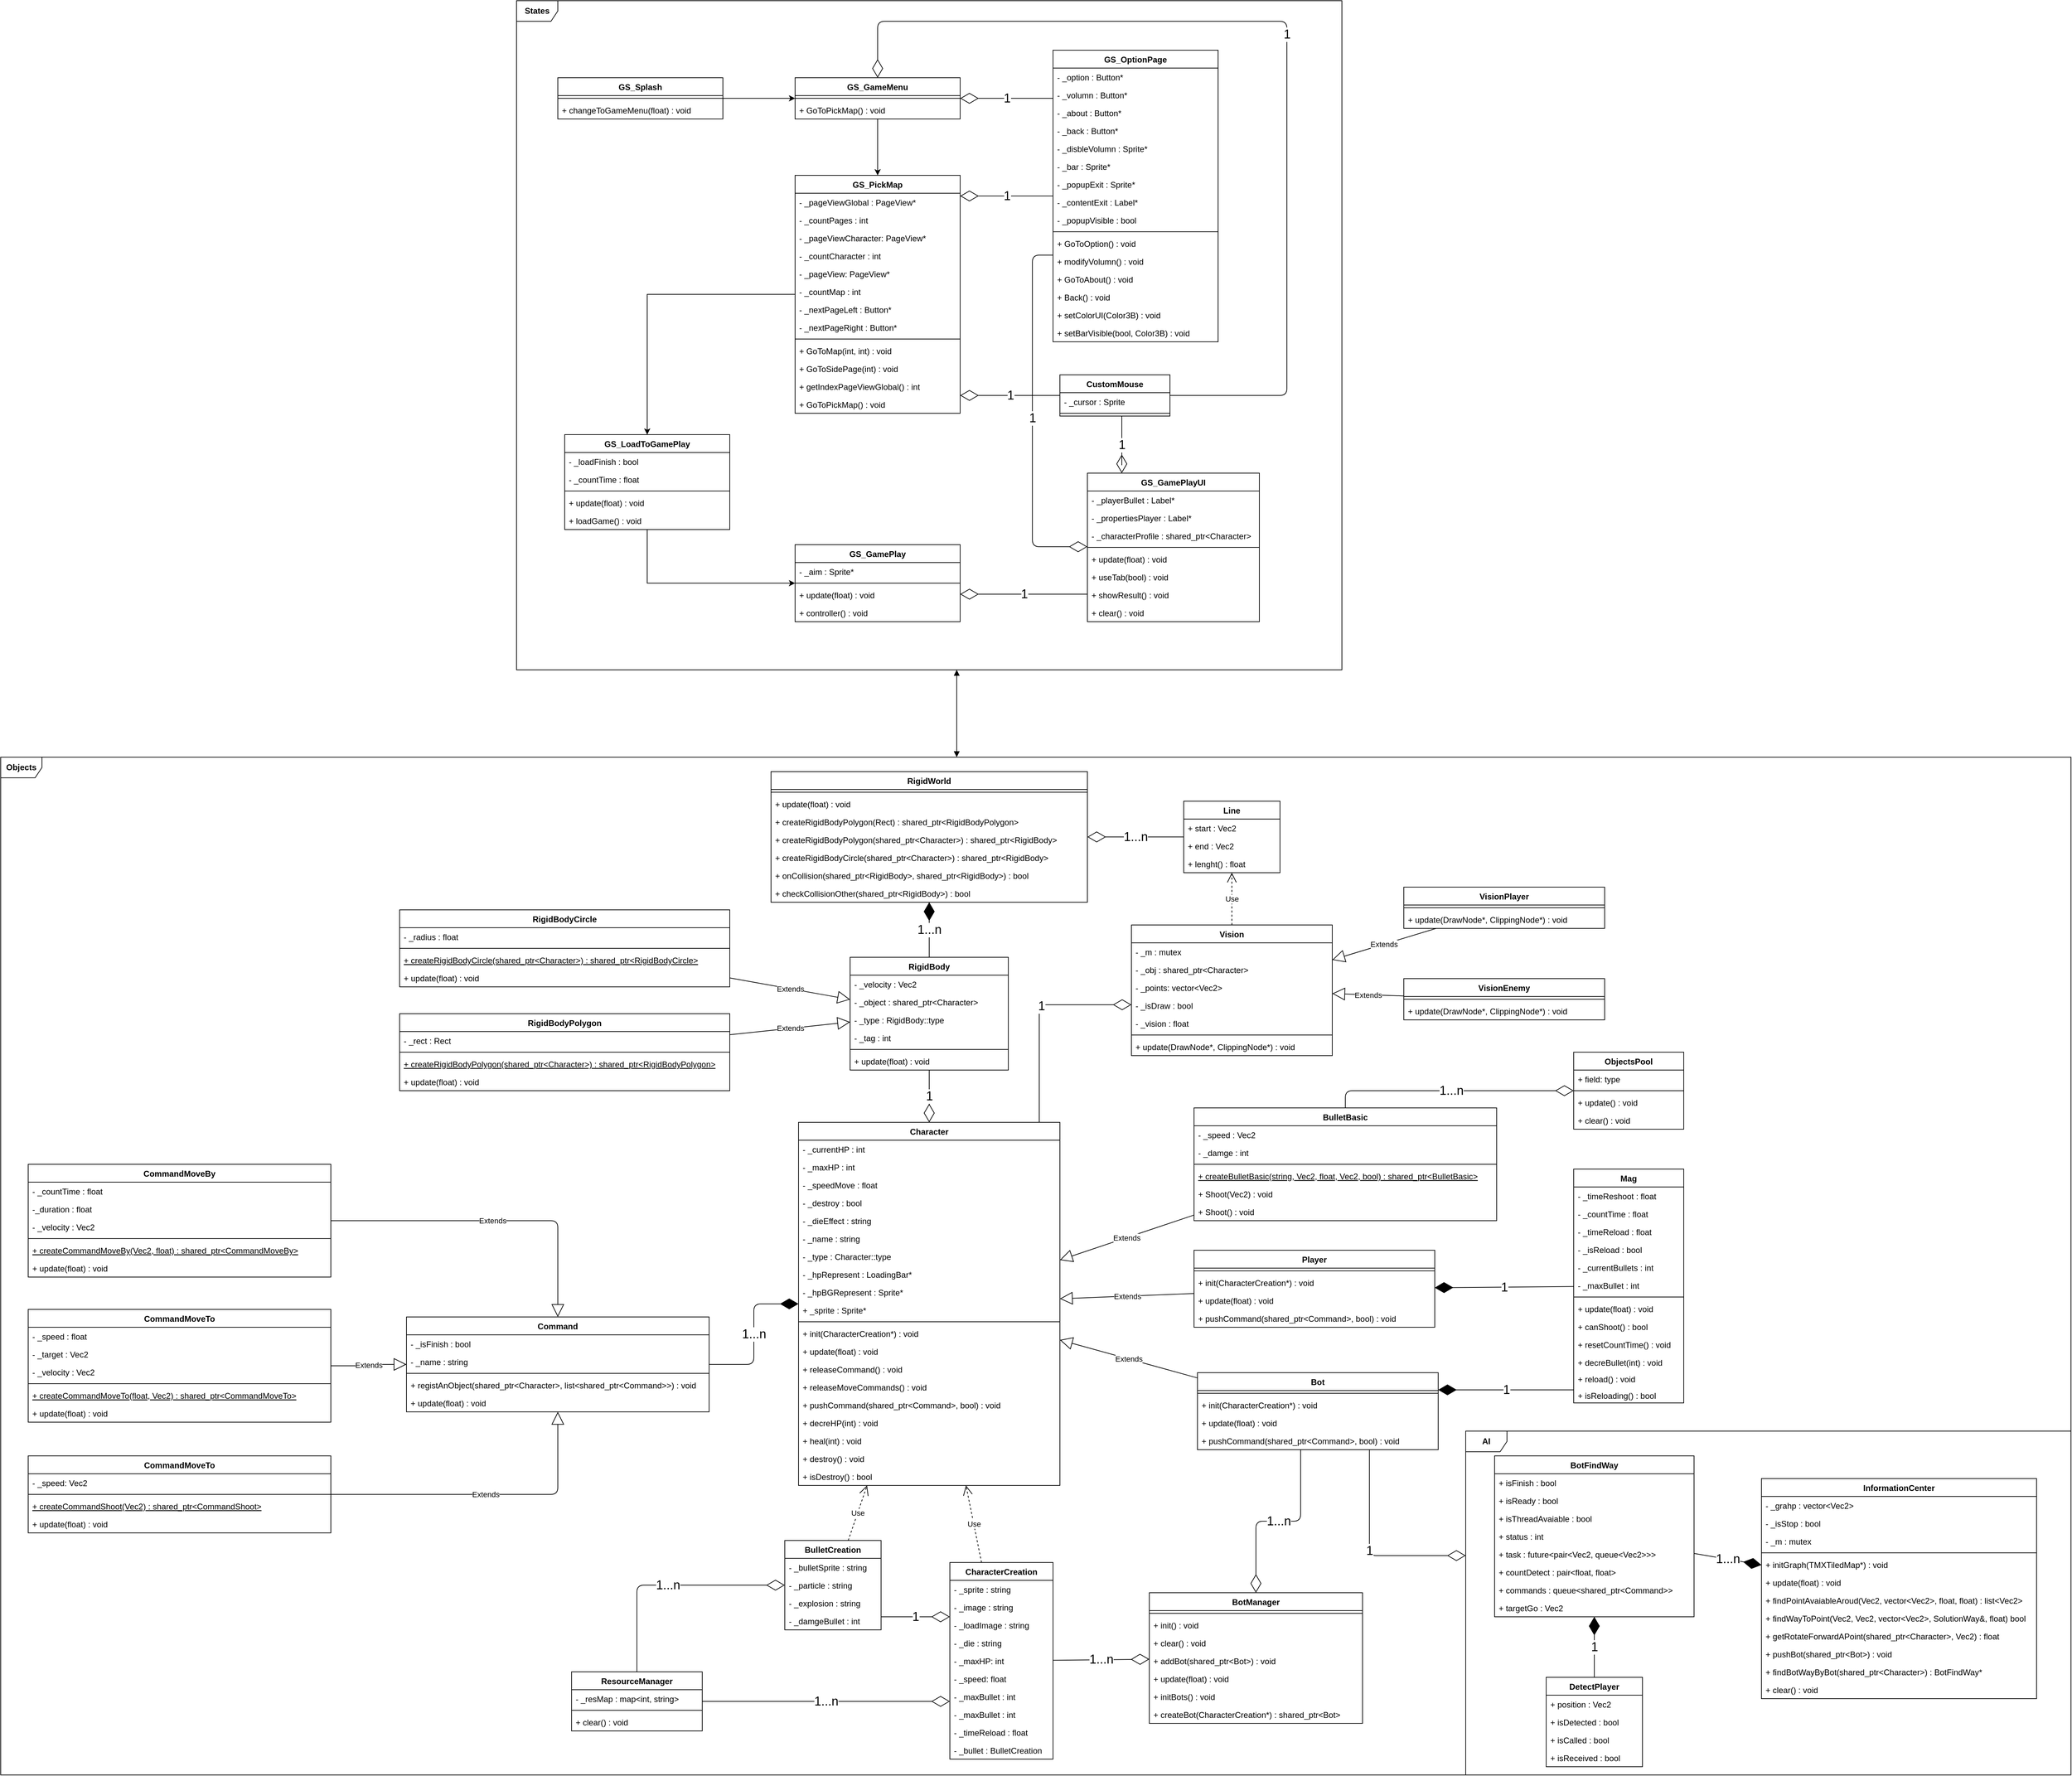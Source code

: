 <mxfile version="10.6.6" type="device"><diagram id="QkTjLVg03ag0lxa89wSh" name="Page-1"><mxGraphModel dx="3016" dy="3112" grid="1" gridSize="10" guides="1" tooltips="1" connect="1" arrows="1" fold="1" page="1" pageScale="1" pageWidth="827" pageHeight="1169" math="0" shadow="0"><root><mxCell id="0"/><mxCell id="1" parent="0"/><mxCell id="-5QDF3kojmLFgb1p0FTU-362" value="&lt;b&gt;States&lt;/b&gt;" style="shape=umlFrame;whiteSpace=wrap;html=1;gradientColor=none;" parent="1" vertex="1"><mxGeometry x="-640" y="-1610" width="1200" height="973" as="geometry"/></mxCell><mxCell id="-5QDF3kojmLFgb1p0FTU-153" value="&lt;b&gt;Objects&lt;/b&gt;" style="shape=umlFrame;whiteSpace=wrap;html=1;gradientColor=none;" parent="1" vertex="1"><mxGeometry x="-1390" y="-510" width="3010" height="1480" as="geometry"/></mxCell><mxCell id="-5QDF3kojmLFgb1p0FTU-270" value="&lt;b&gt;AI&lt;/b&gt;" style="shape=umlFrame;whiteSpace=wrap;html=1;gradientColor=none;" parent="1" vertex="1"><mxGeometry x="740" y="470" width="880" height="500" as="geometry"/></mxCell><mxCell id="-5QDF3kojmLFgb1p0FTU-1" value="Character" style="swimlane;fontStyle=1;align=center;verticalAlign=top;childLayout=stackLayout;horizontal=1;startSize=26;horizontalStack=0;resizeParent=1;resizeParentMax=0;resizeLast=0;collapsible=1;marginBottom=0;" parent="1" vertex="1"><mxGeometry x="-230" y="21" width="380" height="528" as="geometry"/></mxCell><mxCell id="-5QDF3kojmLFgb1p0FTU-6" value="- _currentHP : int" style="text;strokeColor=none;fillColor=none;align=left;verticalAlign=top;spacingLeft=4;spacingRight=4;overflow=hidden;rotatable=0;points=[[0,0.5],[1,0.5]];portConstraint=eastwest;" parent="-5QDF3kojmLFgb1p0FTU-1" vertex="1"><mxGeometry y="26" width="380" height="26" as="geometry"/></mxCell><mxCell id="-5QDF3kojmLFgb1p0FTU-9" value="- _maxHP : int" style="text;strokeColor=none;fillColor=none;align=left;verticalAlign=top;spacingLeft=4;spacingRight=4;overflow=hidden;rotatable=0;points=[[0,0.5],[1,0.5]];portConstraint=eastwest;" parent="-5QDF3kojmLFgb1p0FTU-1" vertex="1"><mxGeometry y="52" width="380" height="26" as="geometry"/></mxCell><mxCell id="-5QDF3kojmLFgb1p0FTU-49" value="- _speedMove : float" style="text;strokeColor=none;fillColor=none;align=left;verticalAlign=top;spacingLeft=4;spacingRight=4;overflow=hidden;rotatable=0;points=[[0,0.5],[1,0.5]];portConstraint=eastwest;" parent="-5QDF3kojmLFgb1p0FTU-1" vertex="1"><mxGeometry y="78" width="380" height="26" as="geometry"/></mxCell><mxCell id="-5QDF3kojmLFgb1p0FTU-7" value="- _destroy : bool" style="text;strokeColor=none;fillColor=none;align=left;verticalAlign=top;spacingLeft=4;spacingRight=4;overflow=hidden;rotatable=0;points=[[0,0.5],[1,0.5]];portConstraint=eastwest;" parent="-5QDF3kojmLFgb1p0FTU-1" vertex="1"><mxGeometry y="104" width="380" height="26" as="geometry"/></mxCell><mxCell id="-5QDF3kojmLFgb1p0FTU-8" value="- _dieEffect : string" style="text;strokeColor=none;fillColor=none;align=left;verticalAlign=top;spacingLeft=4;spacingRight=4;overflow=hidden;rotatable=0;points=[[0,0.5],[1,0.5]];portConstraint=eastwest;" parent="-5QDF3kojmLFgb1p0FTU-1" vertex="1"><mxGeometry y="130" width="380" height="26" as="geometry"/></mxCell><mxCell id="-5QDF3kojmLFgb1p0FTU-10" value="- _name : string" style="text;strokeColor=none;fillColor=none;align=left;verticalAlign=top;spacingLeft=4;spacingRight=4;overflow=hidden;rotatable=0;points=[[0,0.5],[1,0.5]];portConstraint=eastwest;" parent="-5QDF3kojmLFgb1p0FTU-1" vertex="1"><mxGeometry y="156" width="380" height="26" as="geometry"/></mxCell><mxCell id="-5QDF3kojmLFgb1p0FTU-11" value="- _type : Character::type" style="text;strokeColor=none;fillColor=none;align=left;verticalAlign=top;spacingLeft=4;spacingRight=4;overflow=hidden;rotatable=0;points=[[0,0.5],[1,0.5]];portConstraint=eastwest;" parent="-5QDF3kojmLFgb1p0FTU-1" vertex="1"><mxGeometry y="182" width="380" height="26" as="geometry"/></mxCell><mxCell id="e4pK0mdqOg-LIYink_iT-1" value="- _hpRepresent : LoadingBar*" style="text;strokeColor=none;fillColor=none;align=left;verticalAlign=top;spacingLeft=4;spacingRight=4;overflow=hidden;rotatable=0;points=[[0,0.5],[1,0.5]];portConstraint=eastwest;" vertex="1" parent="-5QDF3kojmLFgb1p0FTU-1"><mxGeometry y="208" width="380" height="26" as="geometry"/></mxCell><mxCell id="e4pK0mdqOg-LIYink_iT-3" value="- _hpBGRepresent : Sprite*" style="text;strokeColor=none;fillColor=none;align=left;verticalAlign=top;spacingLeft=4;spacingRight=4;overflow=hidden;rotatable=0;points=[[0,0.5],[1,0.5]];portConstraint=eastwest;" vertex="1" parent="-5QDF3kojmLFgb1p0FTU-1"><mxGeometry y="234" width="380" height="26" as="geometry"/></mxCell><mxCell id="-5QDF3kojmLFgb1p0FTU-13" value="+ _sprite : Sprite*" style="text;strokeColor=none;fillColor=none;align=left;verticalAlign=top;spacingLeft=4;spacingRight=4;overflow=hidden;rotatable=0;points=[[0,0.5],[1,0.5]];portConstraint=eastwest;" parent="-5QDF3kojmLFgb1p0FTU-1" vertex="1"><mxGeometry y="260" width="380" height="26" as="geometry"/></mxCell><mxCell id="-5QDF3kojmLFgb1p0FTU-3" value="" style="line;strokeWidth=1;fillColor=none;align=left;verticalAlign=middle;spacingTop=-1;spacingLeft=3;spacingRight=3;rotatable=0;labelPosition=right;points=[];portConstraint=eastwest;" parent="-5QDF3kojmLFgb1p0FTU-1" vertex="1"><mxGeometry y="286" width="380" height="8" as="geometry"/></mxCell><mxCell id="-5QDF3kojmLFgb1p0FTU-4" value="+ init(CharacterCreation*) : void" style="text;strokeColor=none;fillColor=none;align=left;verticalAlign=top;spacingLeft=4;spacingRight=4;overflow=hidden;rotatable=0;points=[[0,0.5],[1,0.5]];portConstraint=eastwest;" parent="-5QDF3kojmLFgb1p0FTU-1" vertex="1"><mxGeometry y="294" width="380" height="26" as="geometry"/></mxCell><mxCell id="-5QDF3kojmLFgb1p0FTU-16" value="+ update(float) : void" style="text;strokeColor=none;fillColor=none;align=left;verticalAlign=top;spacingLeft=4;spacingRight=4;overflow=hidden;rotatable=0;points=[[0,0.5],[1,0.5]];portConstraint=eastwest;" parent="-5QDF3kojmLFgb1p0FTU-1" vertex="1"><mxGeometry y="320" width="380" height="26" as="geometry"/></mxCell><mxCell id="-5QDF3kojmLFgb1p0FTU-17" value="+ releaseCommand() : void" style="text;strokeColor=none;fillColor=none;align=left;verticalAlign=top;spacingLeft=4;spacingRight=4;overflow=hidden;rotatable=0;points=[[0,0.5],[1,0.5]];portConstraint=eastwest;" parent="-5QDF3kojmLFgb1p0FTU-1" vertex="1"><mxGeometry y="346" width="380" height="26" as="geometry"/></mxCell><mxCell id="-5QDF3kojmLFgb1p0FTU-18" value="+ releaseMoveCommands() : void" style="text;strokeColor=none;fillColor=none;align=left;verticalAlign=top;spacingLeft=4;spacingRight=4;overflow=hidden;rotatable=0;points=[[0,0.5],[1,0.5]];portConstraint=eastwest;" parent="-5QDF3kojmLFgb1p0FTU-1" vertex="1"><mxGeometry y="372" width="380" height="26" as="geometry"/></mxCell><mxCell id="-5QDF3kojmLFgb1p0FTU-19" value="+ pushCommand(shared_ptr&lt;Command&gt;, bool) : void" style="text;strokeColor=none;fillColor=none;align=left;verticalAlign=top;spacingLeft=4;spacingRight=4;overflow=hidden;rotatable=0;points=[[0,0.5],[1,0.5]];portConstraint=eastwest;" parent="-5QDF3kojmLFgb1p0FTU-1" vertex="1"><mxGeometry y="398" width="380" height="26" as="geometry"/></mxCell><mxCell id="-5QDF3kojmLFgb1p0FTU-24" value="+ decreHP(int) : void" style="text;strokeColor=none;fillColor=none;align=left;verticalAlign=top;spacingLeft=4;spacingRight=4;overflow=hidden;rotatable=0;points=[[0,0.5],[1,0.5]];portConstraint=eastwest;" parent="-5QDF3kojmLFgb1p0FTU-1" vertex="1"><mxGeometry y="424" width="380" height="26" as="geometry"/></mxCell><mxCell id="-5QDF3kojmLFgb1p0FTU-25" value="+ heal(int) : void" style="text;strokeColor=none;fillColor=none;align=left;verticalAlign=top;spacingLeft=4;spacingRight=4;overflow=hidden;rotatable=0;points=[[0,0.5],[1,0.5]];portConstraint=eastwest;" parent="-5QDF3kojmLFgb1p0FTU-1" vertex="1"><mxGeometry y="450" width="380" height="26" as="geometry"/></mxCell><mxCell id="-5QDF3kojmLFgb1p0FTU-26" value="+ destroy() : void" style="text;strokeColor=none;fillColor=none;align=left;verticalAlign=top;spacingLeft=4;spacingRight=4;overflow=hidden;rotatable=0;points=[[0,0.5],[1,0.5]];portConstraint=eastwest;" parent="-5QDF3kojmLFgb1p0FTU-1" vertex="1"><mxGeometry y="476" width="380" height="26" as="geometry"/></mxCell><mxCell id="-5QDF3kojmLFgb1p0FTU-27" value="+ isDestroy() : bool" style="text;strokeColor=none;fillColor=none;align=left;verticalAlign=top;spacingLeft=4;spacingRight=4;overflow=hidden;rotatable=0;points=[[0,0.5],[1,0.5]];portConstraint=eastwest;" parent="-5QDF3kojmLFgb1p0FTU-1" vertex="1"><mxGeometry y="502" width="380" height="26" as="geometry"/></mxCell><mxCell id="-5QDF3kojmLFgb1p0FTU-30" value="Bot" style="swimlane;fontStyle=1;align=center;verticalAlign=top;childLayout=stackLayout;horizontal=1;startSize=26;horizontalStack=0;resizeParent=1;resizeParentMax=0;resizeLast=0;collapsible=1;marginBottom=0;" parent="1" vertex="1"><mxGeometry x="350" y="385" width="350" height="112" as="geometry"/></mxCell><mxCell id="-5QDF3kojmLFgb1p0FTU-32" value="" style="line;strokeWidth=1;fillColor=none;align=left;verticalAlign=middle;spacingTop=-1;spacingLeft=3;spacingRight=3;rotatable=0;labelPosition=right;points=[];portConstraint=eastwest;" parent="-5QDF3kojmLFgb1p0FTU-30" vertex="1"><mxGeometry y="26" width="350" height="8" as="geometry"/></mxCell><mxCell id="-5QDF3kojmLFgb1p0FTU-45" value="+ init(CharacterCreation*) : void" style="text;strokeColor=none;fillColor=none;align=left;verticalAlign=top;spacingLeft=4;spacingRight=4;overflow=hidden;rotatable=0;points=[[0,0.5],[1,0.5]];portConstraint=eastwest;" parent="-5QDF3kojmLFgb1p0FTU-30" vertex="1"><mxGeometry y="34" width="350" height="26" as="geometry"/></mxCell><mxCell id="-5QDF3kojmLFgb1p0FTU-46" value="+ update(float) : void" style="text;strokeColor=none;fillColor=none;align=left;verticalAlign=top;spacingLeft=4;spacingRight=4;overflow=hidden;rotatable=0;points=[[0,0.5],[1,0.5]];portConstraint=eastwest;" parent="-5QDF3kojmLFgb1p0FTU-30" vertex="1"><mxGeometry y="60" width="350" height="26" as="geometry"/></mxCell><mxCell id="-5QDF3kojmLFgb1p0FTU-47" value="+ pushCommand(shared_ptr&lt;Command&gt;, bool) : void" style="text;strokeColor=none;fillColor=none;align=left;verticalAlign=top;spacingLeft=4;spacingRight=4;overflow=hidden;rotatable=0;points=[[0,0.5],[1,0.5]];portConstraint=eastwest;" parent="-5QDF3kojmLFgb1p0FTU-30" vertex="1"><mxGeometry y="86" width="350" height="26" as="geometry"/></mxCell><mxCell id="-5QDF3kojmLFgb1p0FTU-34" value="Player" style="swimlane;fontStyle=1;align=center;verticalAlign=top;childLayout=stackLayout;horizontal=1;startSize=26;horizontalStack=0;resizeParent=1;resizeParentMax=0;resizeLast=0;collapsible=1;marginBottom=0;" parent="1" vertex="1"><mxGeometry x="345" y="207" width="350" height="112" as="geometry"/></mxCell><mxCell id="-5QDF3kojmLFgb1p0FTU-36" value="" style="line;strokeWidth=1;fillColor=none;align=left;verticalAlign=middle;spacingTop=-1;spacingLeft=3;spacingRight=3;rotatable=0;labelPosition=right;points=[];portConstraint=eastwest;" parent="-5QDF3kojmLFgb1p0FTU-34" vertex="1"><mxGeometry y="26" width="350" height="8" as="geometry"/></mxCell><mxCell id="-5QDF3kojmLFgb1p0FTU-51" value="+ init(CharacterCreation*) : void" style="text;strokeColor=none;fillColor=none;align=left;verticalAlign=top;spacingLeft=4;spacingRight=4;overflow=hidden;rotatable=0;points=[[0,0.5],[1,0.5]];portConstraint=eastwest;" parent="-5QDF3kojmLFgb1p0FTU-34" vertex="1"><mxGeometry y="34" width="350" height="26" as="geometry"/></mxCell><mxCell id="-5QDF3kojmLFgb1p0FTU-52" value="+ update(float) : void" style="text;strokeColor=none;fillColor=none;align=left;verticalAlign=top;spacingLeft=4;spacingRight=4;overflow=hidden;rotatable=0;points=[[0,0.5],[1,0.5]];portConstraint=eastwest;" parent="-5QDF3kojmLFgb1p0FTU-34" vertex="1"><mxGeometry y="60" width="350" height="26" as="geometry"/></mxCell><mxCell id="-5QDF3kojmLFgb1p0FTU-53" value="+ pushCommand(shared_ptr&lt;Command&gt;, bool) : void" style="text;strokeColor=none;fillColor=none;align=left;verticalAlign=top;spacingLeft=4;spacingRight=4;overflow=hidden;rotatable=0;points=[[0,0.5],[1,0.5]];portConstraint=eastwest;" parent="-5QDF3kojmLFgb1p0FTU-34" vertex="1"><mxGeometry y="86" width="350" height="26" as="geometry"/></mxCell><mxCell id="-5QDF3kojmLFgb1p0FTU-38" value="BulletBasic" style="swimlane;fontStyle=1;align=center;verticalAlign=top;childLayout=stackLayout;horizontal=1;startSize=26;horizontalStack=0;resizeParent=1;resizeParentMax=0;resizeLast=0;collapsible=1;marginBottom=0;" parent="1" vertex="1"><mxGeometry x="345" width="440" height="164" as="geometry"/></mxCell><mxCell id="-5QDF3kojmLFgb1p0FTU-39" value="- _speed : Vec2" style="text;strokeColor=none;fillColor=none;align=left;verticalAlign=top;spacingLeft=4;spacingRight=4;overflow=hidden;rotatable=0;points=[[0,0.5],[1,0.5]];portConstraint=eastwest;" parent="-5QDF3kojmLFgb1p0FTU-38" vertex="1"><mxGeometry y="26" width="440" height="26" as="geometry"/></mxCell><mxCell id="-5QDF3kojmLFgb1p0FTU-54" value="- _damge : int" style="text;strokeColor=none;fillColor=none;align=left;verticalAlign=top;spacingLeft=4;spacingRight=4;overflow=hidden;rotatable=0;points=[[0,0.5],[1,0.5]];portConstraint=eastwest;" parent="-5QDF3kojmLFgb1p0FTU-38" vertex="1"><mxGeometry y="52" width="440" height="26" as="geometry"/></mxCell><mxCell id="-5QDF3kojmLFgb1p0FTU-40" value="" style="line;strokeWidth=1;fillColor=none;align=left;verticalAlign=middle;spacingTop=-1;spacingLeft=3;spacingRight=3;rotatable=0;labelPosition=right;points=[];portConstraint=eastwest;" parent="-5QDF3kojmLFgb1p0FTU-38" vertex="1"><mxGeometry y="78" width="440" height="8" as="geometry"/></mxCell><mxCell id="-5QDF3kojmLFgb1p0FTU-41" value="+ createBulletBasic(string, Vec2, float, Vec2, bool) : shared_ptr&lt;BulletBasic&gt;" style="text;strokeColor=none;fillColor=none;align=left;verticalAlign=top;spacingLeft=4;spacingRight=4;overflow=hidden;rotatable=0;points=[[0,0.5],[1,0.5]];portConstraint=eastwest;fontStyle=4" parent="-5QDF3kojmLFgb1p0FTU-38" vertex="1"><mxGeometry y="86" width="440" height="26" as="geometry"/></mxCell><mxCell id="-5QDF3kojmLFgb1p0FTU-55" value="+ Shoot(Vec2) : void" style="text;strokeColor=none;fillColor=none;align=left;verticalAlign=top;spacingLeft=4;spacingRight=4;overflow=hidden;rotatable=0;points=[[0,0.5],[1,0.5]];portConstraint=eastwest;" parent="-5QDF3kojmLFgb1p0FTU-38" vertex="1"><mxGeometry y="112" width="440" height="26" as="geometry"/></mxCell><mxCell id="-5QDF3kojmLFgb1p0FTU-56" value="+ Shoot() : void" style="text;strokeColor=none;fillColor=none;align=left;verticalAlign=top;spacingLeft=4;spacingRight=4;overflow=hidden;rotatable=0;points=[[0,0.5],[1,0.5]];portConstraint=eastwest;" parent="-5QDF3kojmLFgb1p0FTU-38" vertex="1"><mxGeometry y="138" width="440" height="26" as="geometry"/></mxCell><mxCell id="-5QDF3kojmLFgb1p0FTU-42" value="Extends" style="endArrow=block;endSize=16;endFill=0;html=1;" parent="1" source="-5QDF3kojmLFgb1p0FTU-30" target="-5QDF3kojmLFgb1p0FTU-1" edge="1"><mxGeometry width="160" relative="1" as="geometry"><mxPoint x="250" y="290" as="sourcePoint"/><mxPoint x="410" y="290" as="targetPoint"/></mxGeometry></mxCell><mxCell id="-5QDF3kojmLFgb1p0FTU-43" value="Extends" style="endArrow=block;endSize=16;endFill=0;html=1;" parent="1" source="-5QDF3kojmLFgb1p0FTU-34" target="-5QDF3kojmLFgb1p0FTU-1" edge="1"><mxGeometry width="160" relative="1" as="geometry"><mxPoint x="470" y="115.241" as="sourcePoint"/><mxPoint x="160" y="275.052" as="targetPoint"/></mxGeometry></mxCell><mxCell id="-5QDF3kojmLFgb1p0FTU-44" value="Extends" style="endArrow=block;endSize=16;endFill=0;html=1;" parent="1" source="-5QDF3kojmLFgb1p0FTU-38" target="-5QDF3kojmLFgb1p0FTU-1" edge="1"><mxGeometry width="160" relative="1" as="geometry"><mxPoint x="470" y="365.241" as="sourcePoint"/><mxPoint x="160" y="370.052" as="targetPoint"/></mxGeometry></mxCell><mxCell id="-5QDF3kojmLFgb1p0FTU-58" value="RigidBody&#10;&#10;" style="swimlane;fontStyle=1;align=center;verticalAlign=top;childLayout=stackLayout;horizontal=1;startSize=26;horizontalStack=0;resizeParent=1;resizeParentMax=0;resizeLast=0;collapsible=1;marginBottom=0;" parent="1" vertex="1"><mxGeometry x="-155" y="-219" width="230" height="164" as="geometry"/></mxCell><mxCell id="-5QDF3kojmLFgb1p0FTU-59" value="- _velocity : Vec2" style="text;strokeColor=none;fillColor=none;align=left;verticalAlign=top;spacingLeft=4;spacingRight=4;overflow=hidden;rotatable=0;points=[[0,0.5],[1,0.5]];portConstraint=eastwest;" parent="-5QDF3kojmLFgb1p0FTU-58" vertex="1"><mxGeometry y="26" width="230" height="26" as="geometry"/></mxCell><mxCell id="-5QDF3kojmLFgb1p0FTU-158" value="- _object : shared_ptr&lt;Character&gt;" style="text;strokeColor=none;fillColor=none;align=left;verticalAlign=top;spacingLeft=4;spacingRight=4;overflow=hidden;rotatable=0;points=[[0,0.5],[1,0.5]];portConstraint=eastwest;" parent="-5QDF3kojmLFgb1p0FTU-58" vertex="1"><mxGeometry y="52" width="230" height="26" as="geometry"/></mxCell><mxCell id="-5QDF3kojmLFgb1p0FTU-161" value="- _type : RigidBody::type" style="text;strokeColor=none;fillColor=none;align=left;verticalAlign=top;spacingLeft=4;spacingRight=4;overflow=hidden;rotatable=0;points=[[0,0.5],[1,0.5]];portConstraint=eastwest;" parent="-5QDF3kojmLFgb1p0FTU-58" vertex="1"><mxGeometry y="78" width="230" height="26" as="geometry"/></mxCell><mxCell id="-5QDF3kojmLFgb1p0FTU-162" value="- _tag : int" style="text;strokeColor=none;fillColor=none;align=left;verticalAlign=top;spacingLeft=4;spacingRight=4;overflow=hidden;rotatable=0;points=[[0,0.5],[1,0.5]];portConstraint=eastwest;" parent="-5QDF3kojmLFgb1p0FTU-58" vertex="1"><mxGeometry y="104" width="230" height="26" as="geometry"/></mxCell><mxCell id="-5QDF3kojmLFgb1p0FTU-60" value="" style="line;strokeWidth=1;fillColor=none;align=left;verticalAlign=middle;spacingTop=-1;spacingLeft=3;spacingRight=3;rotatable=0;labelPosition=right;points=[];portConstraint=eastwest;" parent="-5QDF3kojmLFgb1p0FTU-58" vertex="1"><mxGeometry y="130" width="230" height="8" as="geometry"/></mxCell><mxCell id="-5QDF3kojmLFgb1p0FTU-164" value="+ update(float) : void" style="text;strokeColor=none;fillColor=none;align=left;verticalAlign=top;spacingLeft=4;spacingRight=4;overflow=hidden;rotatable=0;points=[[0,0.5],[1,0.5]];portConstraint=eastwest;" parent="-5QDF3kojmLFgb1p0FTU-58" vertex="1"><mxGeometry y="138" width="230" height="26" as="geometry"/></mxCell><mxCell id="-5QDF3kojmLFgb1p0FTU-63" value="&lt;font style=&quot;font-size: 18px&quot;&gt;1&lt;/font&gt;" style="endArrow=diamondThin;endFill=0;endSize=24;html=1;" parent="1" source="-5QDF3kojmLFgb1p0FTU-58" target="-5QDF3kojmLFgb1p0FTU-1" edge="1"><mxGeometry width="160" relative="1" as="geometry"><mxPoint x="-70" y="-50" as="sourcePoint"/><mxPoint x="90" y="-50" as="targetPoint"/></mxGeometry></mxCell><mxCell id="-5QDF3kojmLFgb1p0FTU-64" value="Mag" style="swimlane;fontStyle=1;align=center;verticalAlign=top;childLayout=stackLayout;horizontal=1;startSize=26;horizontalStack=0;resizeParent=1;resizeParentMax=0;resizeLast=0;collapsible=1;marginBottom=0;" parent="1" vertex="1"><mxGeometry x="897" y="89" width="160" height="340" as="geometry"/></mxCell><mxCell id="-5QDF3kojmLFgb1p0FTU-65" value="- _timeReshoot : float" style="text;strokeColor=none;fillColor=none;align=left;verticalAlign=top;spacingLeft=4;spacingRight=4;overflow=hidden;rotatable=0;points=[[0,0.5],[1,0.5]];portConstraint=eastwest;" parent="-5QDF3kojmLFgb1p0FTU-64" vertex="1"><mxGeometry y="26" width="160" height="26" as="geometry"/></mxCell><mxCell id="-5QDF3kojmLFgb1p0FTU-70" value="- _countTime : float" style="text;strokeColor=none;fillColor=none;align=left;verticalAlign=top;spacingLeft=4;spacingRight=4;overflow=hidden;rotatable=0;points=[[0,0.5],[1,0.5]];portConstraint=eastwest;" parent="-5QDF3kojmLFgb1p0FTU-64" vertex="1"><mxGeometry y="52" width="160" height="26" as="geometry"/></mxCell><mxCell id="-5QDF3kojmLFgb1p0FTU-71" value="- _timeReload : float" style="text;strokeColor=none;fillColor=none;align=left;verticalAlign=top;spacingLeft=4;spacingRight=4;overflow=hidden;rotatable=0;points=[[0,0.5],[1,0.5]];portConstraint=eastwest;" parent="-5QDF3kojmLFgb1p0FTU-64" vertex="1"><mxGeometry y="78" width="160" height="26" as="geometry"/></mxCell><mxCell id="-5QDF3kojmLFgb1p0FTU-72" value="- _isReload : bool" style="text;strokeColor=none;fillColor=none;align=left;verticalAlign=top;spacingLeft=4;spacingRight=4;overflow=hidden;rotatable=0;points=[[0,0.5],[1,0.5]];portConstraint=eastwest;" parent="-5QDF3kojmLFgb1p0FTU-64" vertex="1"><mxGeometry y="104" width="160" height="26" as="geometry"/></mxCell><mxCell id="-5QDF3kojmLFgb1p0FTU-73" value="- _currentBullets : int" style="text;strokeColor=none;fillColor=none;align=left;verticalAlign=top;spacingLeft=4;spacingRight=4;overflow=hidden;rotatable=0;points=[[0,0.5],[1,0.5]];portConstraint=eastwest;" parent="-5QDF3kojmLFgb1p0FTU-64" vertex="1"><mxGeometry y="130" width="160" height="26" as="geometry"/></mxCell><mxCell id="-5QDF3kojmLFgb1p0FTU-74" value="- _maxBullet : int" style="text;strokeColor=none;fillColor=none;align=left;verticalAlign=top;spacingLeft=4;spacingRight=4;overflow=hidden;rotatable=0;points=[[0,0.5],[1,0.5]];portConstraint=eastwest;" parent="-5QDF3kojmLFgb1p0FTU-64" vertex="1"><mxGeometry y="156" width="160" height="26" as="geometry"/></mxCell><mxCell id="-5QDF3kojmLFgb1p0FTU-66" value="" style="line;strokeWidth=1;fillColor=none;align=left;verticalAlign=middle;spacingTop=-1;spacingLeft=3;spacingRight=3;rotatable=0;labelPosition=right;points=[];portConstraint=eastwest;" parent="-5QDF3kojmLFgb1p0FTU-64" vertex="1"><mxGeometry y="182" width="160" height="8" as="geometry"/></mxCell><mxCell id="-5QDF3kojmLFgb1p0FTU-67" value="+ update(float) : void" style="text;strokeColor=none;fillColor=none;align=left;verticalAlign=top;spacingLeft=4;spacingRight=4;overflow=hidden;rotatable=0;points=[[0,0.5],[1,0.5]];portConstraint=eastwest;" parent="-5QDF3kojmLFgb1p0FTU-64" vertex="1"><mxGeometry y="190" width="160" height="26" as="geometry"/></mxCell><mxCell id="-5QDF3kojmLFgb1p0FTU-75" value="+ canShoot() : bool" style="text;strokeColor=none;fillColor=none;align=left;verticalAlign=top;spacingLeft=4;spacingRight=4;overflow=hidden;rotatable=0;points=[[0,0.5],[1,0.5]];portConstraint=eastwest;" parent="-5QDF3kojmLFgb1p0FTU-64" vertex="1"><mxGeometry y="216" width="160" height="26" as="geometry"/></mxCell><mxCell id="-5QDF3kojmLFgb1p0FTU-76" value="+ resetCountTime() : void" style="text;strokeColor=none;fillColor=none;align=left;verticalAlign=top;spacingLeft=4;spacingRight=4;overflow=hidden;rotatable=0;points=[[0,0.5],[1,0.5]];portConstraint=eastwest;" parent="-5QDF3kojmLFgb1p0FTU-64" vertex="1"><mxGeometry y="242" width="160" height="26" as="geometry"/></mxCell><mxCell id="-5QDF3kojmLFgb1p0FTU-77" value="+ decreBullet(int) : void" style="text;strokeColor=none;fillColor=none;align=left;verticalAlign=top;spacingLeft=4;spacingRight=4;overflow=hidden;rotatable=0;points=[[0,0.5],[1,0.5]];portConstraint=eastwest;" parent="-5QDF3kojmLFgb1p0FTU-64" vertex="1"><mxGeometry y="268" width="160" height="24" as="geometry"/></mxCell><mxCell id="-5QDF3kojmLFgb1p0FTU-78" value="+ reload() : void" style="text;strokeColor=none;fillColor=none;align=left;verticalAlign=top;spacingLeft=4;spacingRight=4;overflow=hidden;rotatable=0;points=[[0,0.5],[1,0.5]];portConstraint=eastwest;" parent="-5QDF3kojmLFgb1p0FTU-64" vertex="1"><mxGeometry y="292" width="160" height="24" as="geometry"/></mxCell><mxCell id="-5QDF3kojmLFgb1p0FTU-79" value="+ isReloading() : bool" style="text;strokeColor=none;fillColor=none;align=left;verticalAlign=top;spacingLeft=4;spacingRight=4;overflow=hidden;rotatable=0;points=[[0,0.5],[1,0.5]];portConstraint=eastwest;" parent="-5QDF3kojmLFgb1p0FTU-64" vertex="1"><mxGeometry y="316" width="160" height="24" as="geometry"/></mxCell><mxCell id="-5QDF3kojmLFgb1p0FTU-68" value="&lt;font style=&quot;font-size: 18px&quot;&gt;1&lt;/font&gt;" style="endArrow=diamondThin;endFill=1;endSize=24;html=1;edgeStyle=orthogonalEdgeStyle;" parent="1" source="-5QDF3kojmLFgb1p0FTU-64" target="-5QDF3kojmLFgb1p0FTU-30" edge="1"><mxGeometry width="160" relative="1" as="geometry"><mxPoint x="810" y="300" as="sourcePoint"/><mxPoint x="970" y="300" as="targetPoint"/><Array as="points"><mxPoint x="850" y="410"/><mxPoint x="850" y="410"/></Array></mxGeometry></mxCell><mxCell id="-5QDF3kojmLFgb1p0FTU-69" value="&lt;font style=&quot;font-size: 18px&quot;&gt;1&lt;/font&gt;" style="endArrow=diamondThin;endFill=1;endSize=24;html=1;" parent="1" source="-5QDF3kojmLFgb1p0FTU-64" target="-5QDF3kojmLFgb1p0FTU-34" edge="1"><mxGeometry width="160" relative="1" as="geometry"><mxPoint x="880" y="200.659" as="sourcePoint"/><mxPoint x="710" y="151.059" as="targetPoint"/></mxGeometry></mxCell><mxCell id="-5QDF3kojmLFgb1p0FTU-80" value="Command" style="swimlane;fontStyle=1;align=center;verticalAlign=top;childLayout=stackLayout;horizontal=1;startSize=26;horizontalStack=0;resizeParent=1;resizeParentMax=0;resizeLast=0;collapsible=1;marginBottom=0;" parent="1" vertex="1"><mxGeometry x="-800" y="304" width="440" height="138" as="geometry"/></mxCell><mxCell id="-5QDF3kojmLFgb1p0FTU-81" value="- _isFinish : bool" style="text;strokeColor=none;fillColor=none;align=left;verticalAlign=top;spacingLeft=4;spacingRight=4;overflow=hidden;rotatable=0;points=[[0,0.5],[1,0.5]];portConstraint=eastwest;" parent="-5QDF3kojmLFgb1p0FTU-80" vertex="1"><mxGeometry y="26" width="440" height="26" as="geometry"/></mxCell><mxCell id="-5QDF3kojmLFgb1p0FTU-86" value="- _name : string" style="text;strokeColor=none;fillColor=none;align=left;verticalAlign=top;spacingLeft=4;spacingRight=4;overflow=hidden;rotatable=0;points=[[0,0.5],[1,0.5]];portConstraint=eastwest;" parent="-5QDF3kojmLFgb1p0FTU-80" vertex="1"><mxGeometry y="52" width="440" height="26" as="geometry"/></mxCell><mxCell id="-5QDF3kojmLFgb1p0FTU-82" value="" style="line;strokeWidth=1;fillColor=none;align=left;verticalAlign=middle;spacingTop=-1;spacingLeft=3;spacingRight=3;rotatable=0;labelPosition=right;points=[];portConstraint=eastwest;" parent="-5QDF3kojmLFgb1p0FTU-80" vertex="1"><mxGeometry y="78" width="440" height="8" as="geometry"/></mxCell><mxCell id="-5QDF3kojmLFgb1p0FTU-88" value="+ registAnObject(shared_ptr&lt;Character&gt;, list&lt;shared_ptr&lt;Command&gt;&gt;) : void" style="text;strokeColor=none;fillColor=none;align=left;verticalAlign=top;spacingLeft=4;spacingRight=4;overflow=hidden;rotatable=0;points=[[0,0.5],[1,0.5]];portConstraint=eastwest;" parent="-5QDF3kojmLFgb1p0FTU-80" vertex="1"><mxGeometry y="86" width="440" height="26" as="geometry"/></mxCell><mxCell id="-5QDF3kojmLFgb1p0FTU-89" value="+ update(float) : void" style="text;strokeColor=none;fillColor=none;align=left;verticalAlign=top;spacingLeft=4;spacingRight=4;overflow=hidden;rotatable=0;points=[[0,0.5],[1,0.5]];portConstraint=eastwest;" parent="-5QDF3kojmLFgb1p0FTU-80" vertex="1"><mxGeometry y="112" width="440" height="26" as="geometry"/></mxCell><mxCell id="-5QDF3kojmLFgb1p0FTU-85" value="&lt;font style=&quot;font-size: 18px&quot;&gt;1...n&lt;/font&gt;" style="endArrow=diamondThin;endFill=1;endSize=24;html=1;edgeStyle=orthogonalEdgeStyle;" parent="1" source="-5QDF3kojmLFgb1p0FTU-80" target="-5QDF3kojmLFgb1p0FTU-1" edge="1"><mxGeometry width="160" relative="1" as="geometry"><mxPoint x="-500" y="220" as="sourcePoint"/><mxPoint x="-340" y="220" as="targetPoint"/></mxGeometry></mxCell><mxCell id="-5QDF3kojmLFgb1p0FTU-91" value="CommandMoveBy" style="swimlane;fontStyle=1;align=center;verticalAlign=top;childLayout=stackLayout;horizontal=1;startSize=26;horizontalStack=0;resizeParent=1;resizeParentMax=0;resizeLast=0;collapsible=1;marginBottom=0;" parent="1" vertex="1"><mxGeometry x="-1350" y="82" width="440" height="164" as="geometry"/></mxCell><mxCell id="-5QDF3kojmLFgb1p0FTU-92" value="- _countTime : float" style="text;strokeColor=none;fillColor=none;align=left;verticalAlign=top;spacingLeft=4;spacingRight=4;overflow=hidden;rotatable=0;points=[[0,0.5],[1,0.5]];portConstraint=eastwest;" parent="-5QDF3kojmLFgb1p0FTU-91" vertex="1"><mxGeometry y="26" width="440" height="26" as="geometry"/></mxCell><mxCell id="-5QDF3kojmLFgb1p0FTU-97" value="-_duration : float" style="text;strokeColor=none;fillColor=none;align=left;verticalAlign=top;spacingLeft=4;spacingRight=4;overflow=hidden;rotatable=0;points=[[0,0.5],[1,0.5]];portConstraint=eastwest;" parent="-5QDF3kojmLFgb1p0FTU-91" vertex="1"><mxGeometry y="52" width="440" height="26" as="geometry"/></mxCell><mxCell id="-5QDF3kojmLFgb1p0FTU-93" value="- _velocity : Vec2" style="text;strokeColor=none;fillColor=none;align=left;verticalAlign=top;spacingLeft=4;spacingRight=4;overflow=hidden;rotatable=0;points=[[0,0.5],[1,0.5]];portConstraint=eastwest;" parent="-5QDF3kojmLFgb1p0FTU-91" vertex="1"><mxGeometry y="78" width="440" height="26" as="geometry"/></mxCell><mxCell id="-5QDF3kojmLFgb1p0FTU-94" value="" style="line;strokeWidth=1;fillColor=none;align=left;verticalAlign=middle;spacingTop=-1;spacingLeft=3;spacingRight=3;rotatable=0;labelPosition=right;points=[];portConstraint=eastwest;" parent="-5QDF3kojmLFgb1p0FTU-91" vertex="1"><mxGeometry y="104" width="440" height="8" as="geometry"/></mxCell><mxCell id="-5QDF3kojmLFgb1p0FTU-95" value="+ createCommandMoveBy(Vec2, float) : shared_ptr&lt;CommandMoveBy&gt;" style="text;strokeColor=none;fillColor=none;align=left;verticalAlign=top;spacingLeft=4;spacingRight=4;overflow=hidden;rotatable=0;points=[[0,0.5],[1,0.5]];portConstraint=eastwest;fontStyle=4" parent="-5QDF3kojmLFgb1p0FTU-91" vertex="1"><mxGeometry y="112" width="440" height="26" as="geometry"/></mxCell><mxCell id="-5QDF3kojmLFgb1p0FTU-96" value="+ update(float) : void" style="text;strokeColor=none;fillColor=none;align=left;verticalAlign=top;spacingLeft=4;spacingRight=4;overflow=hidden;rotatable=0;points=[[0,0.5],[1,0.5]];portConstraint=eastwest;" parent="-5QDF3kojmLFgb1p0FTU-91" vertex="1"><mxGeometry y="138" width="440" height="26" as="geometry"/></mxCell><mxCell id="-5QDF3kojmLFgb1p0FTU-99" value="CommandMoveTo" style="swimlane;fontStyle=1;align=center;verticalAlign=top;childLayout=stackLayout;horizontal=1;startSize=26;horizontalStack=0;resizeParent=1;resizeParentMax=0;resizeLast=0;collapsible=1;marginBottom=0;" parent="1" vertex="1"><mxGeometry x="-1350" y="293" width="440" height="164" as="geometry"/></mxCell><mxCell id="-5QDF3kojmLFgb1p0FTU-100" value="- _speed : float" style="text;strokeColor=none;fillColor=none;align=left;verticalAlign=top;spacingLeft=4;spacingRight=4;overflow=hidden;rotatable=0;points=[[0,0.5],[1,0.5]];portConstraint=eastwest;" parent="-5QDF3kojmLFgb1p0FTU-99" vertex="1"><mxGeometry y="26" width="440" height="26" as="geometry"/></mxCell><mxCell id="-5QDF3kojmLFgb1p0FTU-101" value="- _target : Vec2" style="text;strokeColor=none;fillColor=none;align=left;verticalAlign=top;spacingLeft=4;spacingRight=4;overflow=hidden;rotatable=0;points=[[0,0.5],[1,0.5]];portConstraint=eastwest;" parent="-5QDF3kojmLFgb1p0FTU-99" vertex="1"><mxGeometry y="52" width="440" height="26" as="geometry"/></mxCell><mxCell id="-5QDF3kojmLFgb1p0FTU-102" value="- _velocity : Vec2" style="text;strokeColor=none;fillColor=none;align=left;verticalAlign=top;spacingLeft=4;spacingRight=4;overflow=hidden;rotatable=0;points=[[0,0.5],[1,0.5]];portConstraint=eastwest;" parent="-5QDF3kojmLFgb1p0FTU-99" vertex="1"><mxGeometry y="78" width="440" height="26" as="geometry"/></mxCell><mxCell id="-5QDF3kojmLFgb1p0FTU-103" value="" style="line;strokeWidth=1;fillColor=none;align=left;verticalAlign=middle;spacingTop=-1;spacingLeft=3;spacingRight=3;rotatable=0;labelPosition=right;points=[];portConstraint=eastwest;" parent="-5QDF3kojmLFgb1p0FTU-99" vertex="1"><mxGeometry y="104" width="440" height="8" as="geometry"/></mxCell><mxCell id="-5QDF3kojmLFgb1p0FTU-104" value="+ createCommandMoveTo(float, Vec2) : shared_ptr&lt;CommandMoveTo&gt;" style="text;strokeColor=none;fillColor=none;align=left;verticalAlign=top;spacingLeft=4;spacingRight=4;overflow=hidden;rotatable=0;points=[[0,0.5],[1,0.5]];portConstraint=eastwest;fontStyle=4" parent="-5QDF3kojmLFgb1p0FTU-99" vertex="1"><mxGeometry y="112" width="440" height="26" as="geometry"/></mxCell><mxCell id="-5QDF3kojmLFgb1p0FTU-105" value="+ update(float) : void" style="text;strokeColor=none;fillColor=none;align=left;verticalAlign=top;spacingLeft=4;spacingRight=4;overflow=hidden;rotatable=0;points=[[0,0.5],[1,0.5]];portConstraint=eastwest;" parent="-5QDF3kojmLFgb1p0FTU-99" vertex="1"><mxGeometry y="138" width="440" height="26" as="geometry"/></mxCell><mxCell id="-5QDF3kojmLFgb1p0FTU-106" value="CommandMoveTo" style="swimlane;fontStyle=1;align=center;verticalAlign=top;childLayout=stackLayout;horizontal=1;startSize=26;horizontalStack=0;resizeParent=1;resizeParentMax=0;resizeLast=0;collapsible=1;marginBottom=0;" parent="1" vertex="1"><mxGeometry x="-1350" y="506" width="440" height="112" as="geometry"/></mxCell><mxCell id="-5QDF3kojmLFgb1p0FTU-109" value="- _speed: Vec2" style="text;strokeColor=none;fillColor=none;align=left;verticalAlign=top;spacingLeft=4;spacingRight=4;overflow=hidden;rotatable=0;points=[[0,0.5],[1,0.5]];portConstraint=eastwest;" parent="-5QDF3kojmLFgb1p0FTU-106" vertex="1"><mxGeometry y="26" width="440" height="26" as="geometry"/></mxCell><mxCell id="-5QDF3kojmLFgb1p0FTU-110" value="" style="line;strokeWidth=1;fillColor=none;align=left;verticalAlign=middle;spacingTop=-1;spacingLeft=3;spacingRight=3;rotatable=0;labelPosition=right;points=[];portConstraint=eastwest;" parent="-5QDF3kojmLFgb1p0FTU-106" vertex="1"><mxGeometry y="52" width="440" height="8" as="geometry"/></mxCell><mxCell id="-5QDF3kojmLFgb1p0FTU-111" value="+ createCommandShoot(Vec2) : shared_ptr&lt;CommandShoot&gt;" style="text;strokeColor=none;fillColor=none;align=left;verticalAlign=top;spacingLeft=4;spacingRight=4;overflow=hidden;rotatable=0;points=[[0,0.5],[1,0.5]];portConstraint=eastwest;fontStyle=4" parent="-5QDF3kojmLFgb1p0FTU-106" vertex="1"><mxGeometry y="60" width="440" height="26" as="geometry"/></mxCell><mxCell id="-5QDF3kojmLFgb1p0FTU-112" value="+ update(float) : void" style="text;strokeColor=none;fillColor=none;align=left;verticalAlign=top;spacingLeft=4;spacingRight=4;overflow=hidden;rotatable=0;points=[[0,0.5],[1,0.5]];portConstraint=eastwest;" parent="-5QDF3kojmLFgb1p0FTU-106" vertex="1"><mxGeometry y="86" width="440" height="26" as="geometry"/></mxCell><mxCell id="-5QDF3kojmLFgb1p0FTU-113" value="Extends" style="endArrow=block;endSize=16;endFill=0;html=1;edgeStyle=orthogonalEdgeStyle;" parent="1" source="-5QDF3kojmLFgb1p0FTU-91" target="-5QDF3kojmLFgb1p0FTU-80" edge="1"><mxGeometry width="160" relative="1" as="geometry"><mxPoint x="-740" y="390" as="sourcePoint"/><mxPoint x="-580" y="390" as="targetPoint"/></mxGeometry></mxCell><mxCell id="-5QDF3kojmLFgb1p0FTU-114" value="Extends" style="endArrow=block;endSize=16;endFill=0;html=1;edgeStyle=orthogonalEdgeStyle;" parent="1" source="-5QDF3kojmLFgb1p0FTU-99" target="-5QDF3kojmLFgb1p0FTU-80" edge="1"><mxGeometry width="160" relative="1" as="geometry"><mxPoint x="-850" y="191.28" as="sourcePoint"/><mxPoint x="-782.963" y="213" as="targetPoint"/></mxGeometry></mxCell><mxCell id="-5QDF3kojmLFgb1p0FTU-115" value="Extends" style="endArrow=block;endSize=16;endFill=0;html=1;edgeStyle=orthogonalEdgeStyle;" parent="1" source="-5QDF3kojmLFgb1p0FTU-106" target="-5QDF3kojmLFgb1p0FTU-80" edge="1"><mxGeometry width="160" relative="1" as="geometry"><mxPoint x="-840" y="328.286" as="sourcePoint"/><mxPoint x="-790" y="319.714" as="targetPoint"/></mxGeometry></mxCell><mxCell id="-5QDF3kojmLFgb1p0FTU-116" value="Use" style="endArrow=open;endSize=12;dashed=1;html=1;" parent="1" source="-5QDF3kojmLFgb1p0FTU-121" target="-5QDF3kojmLFgb1p0FTU-1" edge="1"><mxGeometry width="160" relative="1" as="geometry"><mxPoint x="-225.294" y="650" as="sourcePoint"/><mxPoint x="-230" y="584" as="targetPoint"/></mxGeometry></mxCell><mxCell id="-5QDF3kojmLFgb1p0FTU-121" value="CharacterCreation" style="swimlane;fontStyle=1;childLayout=stackLayout;horizontal=1;startSize=26;fillColor=none;horizontalStack=0;resizeParent=1;resizeParentMax=0;resizeLast=0;collapsible=1;marginBottom=0;" parent="1" vertex="1"><mxGeometry x="-10" y="661" width="150" height="286" as="geometry"/></mxCell><mxCell id="-5QDF3kojmLFgb1p0FTU-122" value="- _sprite : string" style="text;strokeColor=none;fillColor=none;align=left;verticalAlign=top;spacingLeft=4;spacingRight=4;overflow=hidden;rotatable=0;points=[[0,0.5],[1,0.5]];portConstraint=eastwest;" parent="-5QDF3kojmLFgb1p0FTU-121" vertex="1"><mxGeometry y="26" width="150" height="26" as="geometry"/></mxCell><mxCell id="-5QDF3kojmLFgb1p0FTU-123" value="- _image : string" style="text;strokeColor=none;fillColor=none;align=left;verticalAlign=top;spacingLeft=4;spacingRight=4;overflow=hidden;rotatable=0;points=[[0,0.5],[1,0.5]];portConstraint=eastwest;" parent="-5QDF3kojmLFgb1p0FTU-121" vertex="1"><mxGeometry y="52" width="150" height="26" as="geometry"/></mxCell><mxCell id="-5QDF3kojmLFgb1p0FTU-124" value="- _loadImage : string" style="text;strokeColor=none;fillColor=none;align=left;verticalAlign=top;spacingLeft=4;spacingRight=4;overflow=hidden;rotatable=0;points=[[0,0.5],[1,0.5]];portConstraint=eastwest;" parent="-5QDF3kojmLFgb1p0FTU-121" vertex="1"><mxGeometry y="78" width="150" height="26" as="geometry"/></mxCell><mxCell id="-5QDF3kojmLFgb1p0FTU-125" value="- _die : string" style="text;strokeColor=none;fillColor=none;align=left;verticalAlign=top;spacingLeft=4;spacingRight=4;overflow=hidden;rotatable=0;points=[[0,0.5],[1,0.5]];portConstraint=eastwest;" parent="-5QDF3kojmLFgb1p0FTU-121" vertex="1"><mxGeometry y="104" width="150" height="26" as="geometry"/></mxCell><mxCell id="-5QDF3kojmLFgb1p0FTU-126" value="- _maxHP: int" style="text;strokeColor=none;fillColor=none;align=left;verticalAlign=top;spacingLeft=4;spacingRight=4;overflow=hidden;rotatable=0;points=[[0,0.5],[1,0.5]];portConstraint=eastwest;" parent="-5QDF3kojmLFgb1p0FTU-121" vertex="1"><mxGeometry y="130" width="150" height="26" as="geometry"/></mxCell><mxCell id="-5QDF3kojmLFgb1p0FTU-127" value="- _speed: float" style="text;strokeColor=none;fillColor=none;align=left;verticalAlign=top;spacingLeft=4;spacingRight=4;overflow=hidden;rotatable=0;points=[[0,0.5],[1,0.5]];portConstraint=eastwest;" parent="-5QDF3kojmLFgb1p0FTU-121" vertex="1"><mxGeometry y="156" width="150" height="26" as="geometry"/></mxCell><mxCell id="-5QDF3kojmLFgb1p0FTU-128" value="- _maxBullet : int" style="text;strokeColor=none;fillColor=none;align=left;verticalAlign=top;spacingLeft=4;spacingRight=4;overflow=hidden;rotatable=0;points=[[0,0.5],[1,0.5]];portConstraint=eastwest;" parent="-5QDF3kojmLFgb1p0FTU-121" vertex="1"><mxGeometry y="182" width="150" height="26" as="geometry"/></mxCell><mxCell id="-5QDF3kojmLFgb1p0FTU-129" value="- _maxBullet : int" style="text;strokeColor=none;fillColor=none;align=left;verticalAlign=top;spacingLeft=4;spacingRight=4;overflow=hidden;rotatable=0;points=[[0,0.5],[1,0.5]];portConstraint=eastwest;" parent="-5QDF3kojmLFgb1p0FTU-121" vertex="1"><mxGeometry y="208" width="150" height="26" as="geometry"/></mxCell><mxCell id="-5QDF3kojmLFgb1p0FTU-130" value="- _timeReload : float" style="text;strokeColor=none;fillColor=none;align=left;verticalAlign=top;spacingLeft=4;spacingRight=4;overflow=hidden;rotatable=0;points=[[0,0.5],[1,0.5]];portConstraint=eastwest;" parent="-5QDF3kojmLFgb1p0FTU-121" vertex="1"><mxGeometry y="234" width="150" height="26" as="geometry"/></mxCell><mxCell id="-5QDF3kojmLFgb1p0FTU-131" value="- _bullet : BulletCreation" style="text;strokeColor=none;fillColor=none;align=left;verticalAlign=top;spacingLeft=4;spacingRight=4;overflow=hidden;rotatable=0;points=[[0,0.5],[1,0.5]];portConstraint=eastwest;" parent="-5QDF3kojmLFgb1p0FTU-121" vertex="1"><mxGeometry y="260" width="150" height="26" as="geometry"/></mxCell><mxCell id="-5QDF3kojmLFgb1p0FTU-132" value="BulletCreation" style="swimlane;fontStyle=1;childLayout=stackLayout;horizontal=1;startSize=26;fillColor=none;horizontalStack=0;resizeParent=1;resizeParentMax=0;resizeLast=0;collapsible=1;marginBottom=0;" parent="1" vertex="1"><mxGeometry x="-250" y="629" width="140" height="130" as="geometry"/></mxCell><mxCell id="-5QDF3kojmLFgb1p0FTU-133" value="- _bulletSprite : string" style="text;strokeColor=none;fillColor=none;align=left;verticalAlign=top;spacingLeft=4;spacingRight=4;overflow=hidden;rotatable=0;points=[[0,0.5],[1,0.5]];portConstraint=eastwest;" parent="-5QDF3kojmLFgb1p0FTU-132" vertex="1"><mxGeometry y="26" width="140" height="26" as="geometry"/></mxCell><mxCell id="-5QDF3kojmLFgb1p0FTU-134" value="- _particle : string" style="text;strokeColor=none;fillColor=none;align=left;verticalAlign=top;spacingLeft=4;spacingRight=4;overflow=hidden;rotatable=0;points=[[0,0.5],[1,0.5]];portConstraint=eastwest;" parent="-5QDF3kojmLFgb1p0FTU-132" vertex="1"><mxGeometry y="52" width="140" height="26" as="geometry"/></mxCell><mxCell id="-5QDF3kojmLFgb1p0FTU-135" value="- _explosion : string" style="text;strokeColor=none;fillColor=none;align=left;verticalAlign=top;spacingLeft=4;spacingRight=4;overflow=hidden;rotatable=0;points=[[0,0.5],[1,0.5]];portConstraint=eastwest;" parent="-5QDF3kojmLFgb1p0FTU-132" vertex="1"><mxGeometry y="78" width="140" height="26" as="geometry"/></mxCell><mxCell id="-5QDF3kojmLFgb1p0FTU-138" value="- _damgeBullet : int" style="text;strokeColor=none;fillColor=none;align=left;verticalAlign=top;spacingLeft=4;spacingRight=4;overflow=hidden;rotatable=0;points=[[0,0.5],[1,0.5]];portConstraint=eastwest;" parent="-5QDF3kojmLFgb1p0FTU-132" vertex="1"><mxGeometry y="104" width="140" height="26" as="geometry"/></mxCell><mxCell id="-5QDF3kojmLFgb1p0FTU-136" value="Use" style="endArrow=open;endSize=12;dashed=1;html=1;" parent="1" source="-5QDF3kojmLFgb1p0FTU-132" target="-5QDF3kojmLFgb1p0FTU-1" edge="1"><mxGeometry width="160" relative="1" as="geometry"><mxPoint x="-166.459" y="671" as="sourcePoint"/><mxPoint x="-110.789" y="507" as="targetPoint"/></mxGeometry></mxCell><mxCell id="-5QDF3kojmLFgb1p0FTU-137" value="&lt;font style=&quot;font-size: 18px&quot;&gt;1&lt;/font&gt;" style="endArrow=diamondThin;endFill=0;endSize=24;html=1;edgeStyle=orthogonalEdgeStyle;" parent="1" source="-5QDF3kojmLFgb1p0FTU-132" target="-5QDF3kojmLFgb1p0FTU-121" edge="1"><mxGeometry width="160" relative="1" as="geometry"><mxPoint x="-10" y="820" as="sourcePoint"/><mxPoint x="150" y="820" as="targetPoint"/><Array as="points"><mxPoint x="-40" y="740"/><mxPoint x="-40" y="740"/></Array></mxGeometry></mxCell><mxCell id="-5QDF3kojmLFgb1p0FTU-139" value="BotManager" style="swimlane;fontStyle=1;align=center;verticalAlign=top;childLayout=stackLayout;horizontal=1;startSize=26;horizontalStack=0;resizeParent=1;resizeParentMax=0;resizeLast=0;collapsible=1;marginBottom=0;" parent="1" vertex="1"><mxGeometry x="280" y="705" width="310" height="190" as="geometry"/></mxCell><mxCell id="-5QDF3kojmLFgb1p0FTU-141" value="" style="line;strokeWidth=1;fillColor=none;align=left;verticalAlign=middle;spacingTop=-1;spacingLeft=3;spacingRight=3;rotatable=0;labelPosition=right;points=[];portConstraint=eastwest;" parent="-5QDF3kojmLFgb1p0FTU-139" vertex="1"><mxGeometry y="26" width="310" height="8" as="geometry"/></mxCell><mxCell id="-5QDF3kojmLFgb1p0FTU-142" value="+ init() : void" style="text;strokeColor=none;fillColor=none;align=left;verticalAlign=top;spacingLeft=4;spacingRight=4;overflow=hidden;rotatable=0;points=[[0,0.5],[1,0.5]];portConstraint=eastwest;" parent="-5QDF3kojmLFgb1p0FTU-139" vertex="1"><mxGeometry y="34" width="310" height="26" as="geometry"/></mxCell><mxCell id="-5QDF3kojmLFgb1p0FTU-145" value="+ clear() : void" style="text;strokeColor=none;fillColor=none;align=left;verticalAlign=top;spacingLeft=4;spacingRight=4;overflow=hidden;rotatable=0;points=[[0,0.5],[1,0.5]];portConstraint=eastwest;" parent="-5QDF3kojmLFgb1p0FTU-139" vertex="1"><mxGeometry y="60" width="310" height="26" as="geometry"/></mxCell><mxCell id="-5QDF3kojmLFgb1p0FTU-146" value="+ addBot(shared_ptr&lt;Bot&gt;) : void" style="text;strokeColor=none;fillColor=none;align=left;verticalAlign=top;spacingLeft=4;spacingRight=4;overflow=hidden;rotatable=0;points=[[0,0.5],[1,0.5]];portConstraint=eastwest;" parent="-5QDF3kojmLFgb1p0FTU-139" vertex="1"><mxGeometry y="86" width="310" height="26" as="geometry"/></mxCell><mxCell id="-5QDF3kojmLFgb1p0FTU-147" value="+ update(float) : void" style="text;strokeColor=none;fillColor=none;align=left;verticalAlign=top;spacingLeft=4;spacingRight=4;overflow=hidden;rotatable=0;points=[[0,0.5],[1,0.5]];portConstraint=eastwest;" parent="-5QDF3kojmLFgb1p0FTU-139" vertex="1"><mxGeometry y="112" width="310" height="26" as="geometry"/></mxCell><mxCell id="-5QDF3kojmLFgb1p0FTU-148" value="+ initBots() : void" style="text;strokeColor=none;fillColor=none;align=left;verticalAlign=top;spacingLeft=4;spacingRight=4;overflow=hidden;rotatable=0;points=[[0,0.5],[1,0.5]];portConstraint=eastwest;" parent="-5QDF3kojmLFgb1p0FTU-139" vertex="1"><mxGeometry y="138" width="310" height="26" as="geometry"/></mxCell><mxCell id="-5QDF3kojmLFgb1p0FTU-149" value="+ createBot(CharacterCreation*) : shared_ptr&lt;Bot&gt;" style="text;strokeColor=none;fillColor=none;align=left;verticalAlign=top;spacingLeft=4;spacingRight=4;overflow=hidden;rotatable=0;points=[[0,0.5],[1,0.5]];portConstraint=eastwest;" parent="-5QDF3kojmLFgb1p0FTU-139" vertex="1"><mxGeometry y="164" width="310" height="26" as="geometry"/></mxCell><mxCell id="-5QDF3kojmLFgb1p0FTU-143" value="&lt;font style=&quot;font-size: 18px&quot;&gt;1...n&lt;/font&gt;" style="endArrow=diamondThin;endFill=0;endSize=24;html=1;edgeStyle=orthogonalEdgeStyle;" parent="1" source="-5QDF3kojmLFgb1p0FTU-30" target="-5QDF3kojmLFgb1p0FTU-139" edge="1"><mxGeometry width="160" relative="1" as="geometry"><mxPoint x="490" y="-110" as="sourcePoint"/><mxPoint x="650" y="-110" as="targetPoint"/><Array as="points"><mxPoint x="500" y="601"/><mxPoint x="435" y="601"/></Array></mxGeometry></mxCell><mxCell id="-5QDF3kojmLFgb1p0FTU-144" value="&lt;font style=&quot;font-size: 18px&quot;&gt;1...n&lt;/font&gt;" style="endArrow=diamondThin;endFill=0;endSize=24;html=1;" parent="1" source="-5QDF3kojmLFgb1p0FTU-121" target="-5QDF3kojmLFgb1p0FTU-139" edge="1"><mxGeometry width="160" relative="1" as="geometry"><mxPoint x="535" y="507" as="sourcePoint"/><mxPoint x="535" y="676" as="targetPoint"/></mxGeometry></mxCell><mxCell id="-5QDF3kojmLFgb1p0FTU-154" value="RigidBodyPolygon" style="swimlane;fontStyle=1;align=center;verticalAlign=top;childLayout=stackLayout;horizontal=1;startSize=26;horizontalStack=0;resizeParent=1;resizeParentMax=0;resizeLast=0;collapsible=1;marginBottom=0;gradientColor=none;" parent="1" vertex="1"><mxGeometry x="-810" y="-137" width="480" height="112" as="geometry"/></mxCell><mxCell id="-5QDF3kojmLFgb1p0FTU-155" value="- _rect : Rect" style="text;strokeColor=none;fillColor=none;align=left;verticalAlign=top;spacingLeft=4;spacingRight=4;overflow=hidden;rotatable=0;points=[[0,0.5],[1,0.5]];portConstraint=eastwest;" parent="-5QDF3kojmLFgb1p0FTU-154" vertex="1"><mxGeometry y="26" width="480" height="26" as="geometry"/></mxCell><mxCell id="-5QDF3kojmLFgb1p0FTU-156" value="" style="line;strokeWidth=1;fillColor=none;align=left;verticalAlign=middle;spacingTop=-1;spacingLeft=3;spacingRight=3;rotatable=0;labelPosition=right;points=[];portConstraint=eastwest;" parent="-5QDF3kojmLFgb1p0FTU-154" vertex="1"><mxGeometry y="52" width="480" height="8" as="geometry"/></mxCell><mxCell id="-5QDF3kojmLFgb1p0FTU-157" value="+ createRigidBodyPolygon(shared_ptr&lt;Character&gt;) : shared_ptr&lt;RigidBodyPolygon&gt;" style="text;strokeColor=none;fillColor=none;align=left;verticalAlign=top;spacingLeft=4;spacingRight=4;overflow=hidden;rotatable=0;points=[[0,0.5],[1,0.5]];portConstraint=eastwest;fontStyle=4" parent="-5QDF3kojmLFgb1p0FTU-154" vertex="1"><mxGeometry y="60" width="480" height="26" as="geometry"/></mxCell><mxCell id="-5QDF3kojmLFgb1p0FTU-165" value="+ update(float) : void" style="text;strokeColor=none;fillColor=none;align=left;verticalAlign=top;spacingLeft=4;spacingRight=4;overflow=hidden;rotatable=0;points=[[0,0.5],[1,0.5]];portConstraint=eastwest;" parent="-5QDF3kojmLFgb1p0FTU-154" vertex="1"><mxGeometry y="86" width="480" height="26" as="geometry"/></mxCell><mxCell id="-5QDF3kojmLFgb1p0FTU-166" value="RigidBodyCircle" style="swimlane;fontStyle=1;align=center;verticalAlign=top;childLayout=stackLayout;horizontal=1;startSize=26;horizontalStack=0;resizeParent=1;resizeParentMax=0;resizeLast=0;collapsible=1;marginBottom=0;gradientColor=none;" parent="1" vertex="1"><mxGeometry x="-810" y="-288" width="480" height="112" as="geometry"/></mxCell><mxCell id="-5QDF3kojmLFgb1p0FTU-167" value="- _radius : float" style="text;strokeColor=none;fillColor=none;align=left;verticalAlign=top;spacingLeft=4;spacingRight=4;overflow=hidden;rotatable=0;points=[[0,0.5],[1,0.5]];portConstraint=eastwest;" parent="-5QDF3kojmLFgb1p0FTU-166" vertex="1"><mxGeometry y="26" width="480" height="26" as="geometry"/></mxCell><mxCell id="-5QDF3kojmLFgb1p0FTU-168" value="" style="line;strokeWidth=1;fillColor=none;align=left;verticalAlign=middle;spacingTop=-1;spacingLeft=3;spacingRight=3;rotatable=0;labelPosition=right;points=[];portConstraint=eastwest;" parent="-5QDF3kojmLFgb1p0FTU-166" vertex="1"><mxGeometry y="52" width="480" height="8" as="geometry"/></mxCell><mxCell id="-5QDF3kojmLFgb1p0FTU-169" value="+ createRigidBodyCircle(shared_ptr&lt;Character&gt;) : shared_ptr&lt;RigidBodyCircle&gt;" style="text;strokeColor=none;fillColor=none;align=left;verticalAlign=top;spacingLeft=4;spacingRight=4;overflow=hidden;rotatable=0;points=[[0,0.5],[1,0.5]];portConstraint=eastwest;fontStyle=4" parent="-5QDF3kojmLFgb1p0FTU-166" vertex="1"><mxGeometry y="60" width="480" height="26" as="geometry"/></mxCell><mxCell id="-5QDF3kojmLFgb1p0FTU-170" value="+ update(float) : void" style="text;strokeColor=none;fillColor=none;align=left;verticalAlign=top;spacingLeft=4;spacingRight=4;overflow=hidden;rotatable=0;points=[[0,0.5],[1,0.5]];portConstraint=eastwest;" parent="-5QDF3kojmLFgb1p0FTU-166" vertex="1"><mxGeometry y="86" width="480" height="26" as="geometry"/></mxCell><mxCell id="-5QDF3kojmLFgb1p0FTU-171" value="Extends" style="endArrow=block;endSize=16;endFill=0;html=1;" parent="1" source="-5QDF3kojmLFgb1p0FTU-166" target="-5QDF3kojmLFgb1p0FTU-58" edge="1"><mxGeometry width="160" relative="1" as="geometry"><mxPoint x="-330" y="-160" as="sourcePoint"/><mxPoint x="-170" y="-160" as="targetPoint"/></mxGeometry></mxCell><mxCell id="-5QDF3kojmLFgb1p0FTU-172" value="Extends" style="endArrow=block;endSize=16;endFill=0;html=1;" parent="1" source="-5QDF3kojmLFgb1p0FTU-154" target="-5QDF3kojmLFgb1p0FTU-58" edge="1"><mxGeometry width="160" relative="1" as="geometry"><mxPoint x="-331.429" y="-192" as="sourcePoint"/><mxPoint x="-160" y="-150" as="targetPoint"/></mxGeometry></mxCell><mxCell id="-5QDF3kojmLFgb1p0FTU-173" value="RigidWorld" style="swimlane;fontStyle=1;align=center;verticalAlign=top;childLayout=stackLayout;horizontal=1;startSize=26;horizontalStack=0;resizeParent=1;resizeParentMax=0;resizeLast=0;collapsible=1;marginBottom=0;gradientColor=none;" parent="1" vertex="1"><mxGeometry x="-270" y="-489" width="460" height="190" as="geometry"/></mxCell><mxCell id="-5QDF3kojmLFgb1p0FTU-175" value="" style="line;strokeWidth=1;fillColor=none;align=left;verticalAlign=middle;spacingTop=-1;spacingLeft=3;spacingRight=3;rotatable=0;labelPosition=right;points=[];portConstraint=eastwest;" parent="-5QDF3kojmLFgb1p0FTU-173" vertex="1"><mxGeometry y="26" width="460" height="8" as="geometry"/></mxCell><mxCell id="-5QDF3kojmLFgb1p0FTU-179" value="+ update(float) : void" style="text;strokeColor=none;fillColor=none;align=left;verticalAlign=top;spacingLeft=4;spacingRight=4;overflow=hidden;rotatable=0;points=[[0,0.5],[1,0.5]];portConstraint=eastwest;" parent="-5QDF3kojmLFgb1p0FTU-173" vertex="1"><mxGeometry y="34" width="460" height="26" as="geometry"/></mxCell><mxCell id="-5QDF3kojmLFgb1p0FTU-176" value="+ createRigidBodyPolygon(Rect) : shared_ptr&lt;RigidBodyPolygon&gt;" style="text;strokeColor=none;fillColor=none;align=left;verticalAlign=top;spacingLeft=4;spacingRight=4;overflow=hidden;rotatable=0;points=[[0,0.5],[1,0.5]];portConstraint=eastwest;" parent="-5QDF3kojmLFgb1p0FTU-173" vertex="1"><mxGeometry y="60" width="460" height="26" as="geometry"/></mxCell><mxCell id="-5QDF3kojmLFgb1p0FTU-181" value="+ createRigidBodyPolygon(shared_ptr&lt;Character&gt;) : shared_ptr&lt;RigidBody&gt;" style="text;strokeColor=none;fillColor=none;align=left;verticalAlign=top;spacingLeft=4;spacingRight=4;overflow=hidden;rotatable=0;points=[[0,0.5],[1,0.5]];portConstraint=eastwest;" parent="-5QDF3kojmLFgb1p0FTU-173" vertex="1"><mxGeometry y="86" width="460" height="26" as="geometry"/></mxCell><mxCell id="-5QDF3kojmLFgb1p0FTU-180" value="+ createRigidBodyCircle(shared_ptr&lt;Character&gt;) : shared_ptr&lt;RigidBody&gt;" style="text;strokeColor=none;fillColor=none;align=left;verticalAlign=top;spacingLeft=4;spacingRight=4;overflow=hidden;rotatable=0;points=[[0,0.5],[1,0.5]];portConstraint=eastwest;" parent="-5QDF3kojmLFgb1p0FTU-173" vertex="1"><mxGeometry y="112" width="460" height="26" as="geometry"/></mxCell><mxCell id="-5QDF3kojmLFgb1p0FTU-182" value="+ onCollision(shared_ptr&lt;RigidBody&gt;, shared_ptr&lt;RigidBody&gt;) : bool" style="text;strokeColor=none;fillColor=none;align=left;verticalAlign=top;spacingLeft=4;spacingRight=4;overflow=hidden;rotatable=0;points=[[0,0.5],[1,0.5]];portConstraint=eastwest;" parent="-5QDF3kojmLFgb1p0FTU-173" vertex="1"><mxGeometry y="138" width="460" height="26" as="geometry"/></mxCell><mxCell id="-5QDF3kojmLFgb1p0FTU-183" value="+ checkCollisionOther(shared_ptr&lt;RigidBody&gt;) : bool" style="text;strokeColor=none;fillColor=none;align=left;verticalAlign=top;spacingLeft=4;spacingRight=4;overflow=hidden;rotatable=0;points=[[0,0.5],[1,0.5]];portConstraint=eastwest;" parent="-5QDF3kojmLFgb1p0FTU-173" vertex="1"><mxGeometry y="164" width="460" height="26" as="geometry"/></mxCell><mxCell id="-5QDF3kojmLFgb1p0FTU-178" value="&lt;font style=&quot;font-size: 18px&quot;&gt;1...n&lt;/font&gt;" style="endArrow=diamondThin;endFill=1;endSize=24;html=1;" parent="1" source="-5QDF3kojmLFgb1p0FTU-58" target="-5QDF3kojmLFgb1p0FTU-173" edge="1"><mxGeometry width="160" relative="1" as="geometry"><mxPoint x="-350" y="276.704" as="sourcePoint"/><mxPoint x="-220" y="273.574" as="targetPoint"/></mxGeometry></mxCell><mxCell id="-5QDF3kojmLFgb1p0FTU-188" value="Line" style="swimlane;fontStyle=1;childLayout=stackLayout;horizontal=1;startSize=26;fillColor=none;horizontalStack=0;resizeParent=1;resizeParentMax=0;resizeLast=0;collapsible=1;marginBottom=0;" parent="1" vertex="1"><mxGeometry x="330" y="-446" width="140" height="104" as="geometry"/></mxCell><mxCell id="-5QDF3kojmLFgb1p0FTU-189" value="+ start : Vec2" style="text;strokeColor=none;fillColor=none;align=left;verticalAlign=top;spacingLeft=4;spacingRight=4;overflow=hidden;rotatable=0;points=[[0,0.5],[1,0.5]];portConstraint=eastwest;" parent="-5QDF3kojmLFgb1p0FTU-188" vertex="1"><mxGeometry y="26" width="140" height="26" as="geometry"/></mxCell><mxCell id="-5QDF3kojmLFgb1p0FTU-190" value="+ end : Vec2" style="text;strokeColor=none;fillColor=none;align=left;verticalAlign=top;spacingLeft=4;spacingRight=4;overflow=hidden;rotatable=0;points=[[0,0.5],[1,0.5]];portConstraint=eastwest;" parent="-5QDF3kojmLFgb1p0FTU-188" vertex="1"><mxGeometry y="52" width="140" height="26" as="geometry"/></mxCell><mxCell id="-5QDF3kojmLFgb1p0FTU-191" value="+ lenght() : float" style="text;strokeColor=none;fillColor=none;align=left;verticalAlign=top;spacingLeft=4;spacingRight=4;overflow=hidden;rotatable=0;points=[[0,0.5],[1,0.5]];portConstraint=eastwest;" parent="-5QDF3kojmLFgb1p0FTU-188" vertex="1"><mxGeometry y="78" width="140" height="26" as="geometry"/></mxCell><mxCell id="-5QDF3kojmLFgb1p0FTU-192" value="&lt;span style=&quot;font-size: 18px&quot;&gt;1...n&lt;/span&gt;" style="endArrow=diamondThin;endFill=0;endSize=24;html=1;" parent="1" source="-5QDF3kojmLFgb1p0FTU-188" target="-5QDF3kojmLFgb1p0FTU-173" edge="1"><mxGeometry width="160" relative="1" as="geometry"><mxPoint x="-30" y="-45" as="sourcePoint"/><mxPoint x="-30" y="31" as="targetPoint"/></mxGeometry></mxCell><mxCell id="-5QDF3kojmLFgb1p0FTU-194" value="ResourceManager" style="swimlane;fontStyle=1;align=center;verticalAlign=top;childLayout=stackLayout;horizontal=1;startSize=26;horizontalStack=0;resizeParent=1;resizeParentMax=0;resizeLast=0;collapsible=1;marginBottom=0;gradientColor=none;" parent="1" vertex="1"><mxGeometry x="-560" y="820" width="190" height="86" as="geometry"/></mxCell><mxCell id="-5QDF3kojmLFgb1p0FTU-195" value="- _resMap : map&lt;int, string&gt;" style="text;strokeColor=none;fillColor=none;align=left;verticalAlign=top;spacingLeft=4;spacingRight=4;overflow=hidden;rotatable=0;points=[[0,0.5],[1,0.5]];portConstraint=eastwest;" parent="-5QDF3kojmLFgb1p0FTU-194" vertex="1"><mxGeometry y="26" width="190" height="26" as="geometry"/></mxCell><mxCell id="-5QDF3kojmLFgb1p0FTU-196" value="" style="line;strokeWidth=1;fillColor=none;align=left;verticalAlign=middle;spacingTop=-1;spacingLeft=3;spacingRight=3;rotatable=0;labelPosition=right;points=[];portConstraint=eastwest;" parent="-5QDF3kojmLFgb1p0FTU-194" vertex="1"><mxGeometry y="52" width="190" height="8" as="geometry"/></mxCell><mxCell id="-5QDF3kojmLFgb1p0FTU-197" value="+ clear() : void" style="text;strokeColor=none;fillColor=none;align=left;verticalAlign=top;spacingLeft=4;spacingRight=4;overflow=hidden;rotatable=0;points=[[0,0.5],[1,0.5]];portConstraint=eastwest;" parent="-5QDF3kojmLFgb1p0FTU-194" vertex="1"><mxGeometry y="60" width="190" height="26" as="geometry"/></mxCell><mxCell id="-5QDF3kojmLFgb1p0FTU-198" value="&lt;font style=&quot;font-size: 18px&quot;&gt;1...n&lt;/font&gt;" style="endArrow=diamondThin;endFill=0;endSize=24;html=1;edgeStyle=orthogonalEdgeStyle;" parent="1" source="-5QDF3kojmLFgb1p0FTU-194" target="-5QDF3kojmLFgb1p0FTU-132" edge="1"><mxGeometry width="160" relative="1" as="geometry"><mxPoint x="150" y="814" as="sourcePoint"/><mxPoint x="380" y="814" as="targetPoint"/><Array as="points"><mxPoint x="-465" y="694"/></Array></mxGeometry></mxCell><mxCell id="-5QDF3kojmLFgb1p0FTU-199" value="&lt;font style=&quot;font-size: 18px&quot;&gt;1...n&lt;/font&gt;" style="endArrow=diamondThin;endFill=0;endSize=24;html=1;edgeStyle=orthogonalEdgeStyle;" parent="1" source="-5QDF3kojmLFgb1p0FTU-194" target="-5QDF3kojmLFgb1p0FTU-121" edge="1"><mxGeometry width="160" relative="1" as="geometry"><mxPoint x="-540" y="794.444" as="sourcePoint"/><mxPoint x="-240" y="721.111" as="targetPoint"/><Array as="points"><mxPoint x="-90" y="863"/><mxPoint x="-90" y="863"/></Array></mxGeometry></mxCell><mxCell id="-5QDF3kojmLFgb1p0FTU-204" value="Vision" style="swimlane;fontStyle=1;align=center;verticalAlign=top;childLayout=stackLayout;horizontal=1;startSize=26;horizontalStack=0;resizeParent=1;resizeParentMax=0;resizeLast=0;collapsible=1;marginBottom=0;gradientColor=none;" parent="1" vertex="1"><mxGeometry x="254" y="-266" width="292" height="190" as="geometry"/></mxCell><mxCell id="-5QDF3kojmLFgb1p0FTU-205" value="- _m : mutex" style="text;strokeColor=none;fillColor=none;align=left;verticalAlign=top;spacingLeft=4;spacingRight=4;overflow=hidden;rotatable=0;points=[[0,0.5],[1,0.5]];portConstraint=eastwest;" parent="-5QDF3kojmLFgb1p0FTU-204" vertex="1"><mxGeometry y="26" width="292" height="26" as="geometry"/></mxCell><mxCell id="-5QDF3kojmLFgb1p0FTU-208" value="- _obj : shared_ptr&lt;Character&gt;" style="text;strokeColor=none;fillColor=none;align=left;verticalAlign=top;spacingLeft=4;spacingRight=4;overflow=hidden;rotatable=0;points=[[0,0.5],[1,0.5]];portConstraint=eastwest;" parent="-5QDF3kojmLFgb1p0FTU-204" vertex="1"><mxGeometry y="52" width="292" height="26" as="geometry"/></mxCell><mxCell id="-5QDF3kojmLFgb1p0FTU-209" value="- _points: vector&lt;Vec2&gt;" style="text;strokeColor=none;fillColor=none;align=left;verticalAlign=top;spacingLeft=4;spacingRight=4;overflow=hidden;rotatable=0;points=[[0,0.5],[1,0.5]];portConstraint=eastwest;" parent="-5QDF3kojmLFgb1p0FTU-204" vertex="1"><mxGeometry y="78" width="292" height="26" as="geometry"/></mxCell><mxCell id="-5QDF3kojmLFgb1p0FTU-213" value="- _isDraw : bool" style="text;strokeColor=none;fillColor=none;align=left;verticalAlign=top;spacingLeft=4;spacingRight=4;overflow=hidden;rotatable=0;points=[[0,0.5],[1,0.5]];portConstraint=eastwest;" parent="-5QDF3kojmLFgb1p0FTU-204" vertex="1"><mxGeometry y="104" width="292" height="26" as="geometry"/></mxCell><mxCell id="-5QDF3kojmLFgb1p0FTU-210" value="- _vision : float" style="text;strokeColor=none;fillColor=none;align=left;verticalAlign=top;spacingLeft=4;spacingRight=4;overflow=hidden;rotatable=0;points=[[0,0.5],[1,0.5]];portConstraint=eastwest;" parent="-5QDF3kojmLFgb1p0FTU-204" vertex="1"><mxGeometry y="130" width="292" height="26" as="geometry"/></mxCell><mxCell id="-5QDF3kojmLFgb1p0FTU-206" value="" style="line;strokeWidth=1;fillColor=none;align=left;verticalAlign=middle;spacingTop=-1;spacingLeft=3;spacingRight=3;rotatable=0;labelPosition=right;points=[];portConstraint=eastwest;" parent="-5QDF3kojmLFgb1p0FTU-204" vertex="1"><mxGeometry y="156" width="292" height="8" as="geometry"/></mxCell><mxCell id="-5QDF3kojmLFgb1p0FTU-214" value="+ update(DrawNode*, ClippingNode*) : void" style="text;strokeColor=none;fillColor=none;align=left;verticalAlign=top;spacingLeft=4;spacingRight=4;overflow=hidden;rotatable=0;points=[[0,0.5],[1,0.5]];portConstraint=eastwest;" parent="-5QDF3kojmLFgb1p0FTU-204" vertex="1"><mxGeometry y="164" width="292" height="26" as="geometry"/></mxCell><mxCell id="-5QDF3kojmLFgb1p0FTU-215" value="Use" style="endArrow=open;endSize=12;dashed=1;html=1;" parent="1" source="-5QDF3kojmLFgb1p0FTU-204" target="-5QDF3kojmLFgb1p0FTU-188" edge="1"><mxGeometry width="160" relative="1" as="geometry"><mxPoint x="150" y="-240" as="sourcePoint"/><mxPoint x="310" y="-240" as="targetPoint"/></mxGeometry></mxCell><mxCell id="-5QDF3kojmLFgb1p0FTU-216" value="" style="endArrow=diamondThin;endFill=0;endSize=24;html=1;edgeStyle=orthogonalEdgeStyle;" parent="1" source="-5QDF3kojmLFgb1p0FTU-1" target="-5QDF3kojmLFgb1p0FTU-204" edge="1"><mxGeometry width="160" relative="1" as="geometry"><mxPoint x="110" y="-40" as="sourcePoint"/><mxPoint x="270" y="-40" as="targetPoint"/><Array as="points"><mxPoint x="120" y="-150"/></Array></mxGeometry></mxCell><mxCell id="-5QDF3kojmLFgb1p0FTU-217" value="&lt;font style=&quot;font-size: 18px&quot;&gt;1&lt;/font&gt;" style="text;html=1;resizable=0;points=[];align=center;verticalAlign=middle;labelBackgroundColor=#ffffff;" parent="-5QDF3kojmLFgb1p0FTU-216" vertex="1" connectable="0"><mxGeometry x="0.112" y="-3" relative="1" as="geometry"><mxPoint as="offset"/></mxGeometry></mxCell><mxCell id="-5QDF3kojmLFgb1p0FTU-218" value="VisionPlayer" style="swimlane;fontStyle=1;align=center;verticalAlign=top;childLayout=stackLayout;horizontal=1;startSize=26;horizontalStack=0;resizeParent=1;resizeParentMax=0;resizeLast=0;collapsible=1;marginBottom=0;gradientColor=none;" parent="1" vertex="1"><mxGeometry x="650" y="-321" width="292" height="60" as="geometry"/></mxCell><mxCell id="-5QDF3kojmLFgb1p0FTU-224" value="" style="line;strokeWidth=1;fillColor=none;align=left;verticalAlign=middle;spacingTop=-1;spacingLeft=3;spacingRight=3;rotatable=0;labelPosition=right;points=[];portConstraint=eastwest;" parent="-5QDF3kojmLFgb1p0FTU-218" vertex="1"><mxGeometry y="26" width="292" height="8" as="geometry"/></mxCell><mxCell id="-5QDF3kojmLFgb1p0FTU-225" value="+ update(DrawNode*, ClippingNode*) : void" style="text;strokeColor=none;fillColor=none;align=left;verticalAlign=top;spacingLeft=4;spacingRight=4;overflow=hidden;rotatable=0;points=[[0,0.5],[1,0.5]];portConstraint=eastwest;" parent="-5QDF3kojmLFgb1p0FTU-218" vertex="1"><mxGeometry y="34" width="292" height="26" as="geometry"/></mxCell><mxCell id="-5QDF3kojmLFgb1p0FTU-226" value="Extends" style="endArrow=block;endSize=16;endFill=0;html=1;" parent="1" source="-5QDF3kojmLFgb1p0FTU-218" target="-5QDF3kojmLFgb1p0FTU-204" edge="1"><mxGeometry width="160" relative="1" as="geometry"><mxPoint x="660" y="-70" as="sourcePoint"/><mxPoint x="820" y="-70" as="targetPoint"/></mxGeometry></mxCell><mxCell id="-5QDF3kojmLFgb1p0FTU-227" value="VisionEnemy" style="swimlane;fontStyle=1;align=center;verticalAlign=top;childLayout=stackLayout;horizontal=1;startSize=26;horizontalStack=0;resizeParent=1;resizeParentMax=0;resizeLast=0;collapsible=1;marginBottom=0;gradientColor=none;" parent="1" vertex="1"><mxGeometry x="650" y="-188" width="292" height="60" as="geometry"/></mxCell><mxCell id="-5QDF3kojmLFgb1p0FTU-228" value="" style="line;strokeWidth=1;fillColor=none;align=left;verticalAlign=middle;spacingTop=-1;spacingLeft=3;spacingRight=3;rotatable=0;labelPosition=right;points=[];portConstraint=eastwest;" parent="-5QDF3kojmLFgb1p0FTU-227" vertex="1"><mxGeometry y="26" width="292" height="8" as="geometry"/></mxCell><mxCell id="-5QDF3kojmLFgb1p0FTU-229" value="+ update(DrawNode*, ClippingNode*) : void" style="text;strokeColor=none;fillColor=none;align=left;verticalAlign=top;spacingLeft=4;spacingRight=4;overflow=hidden;rotatable=0;points=[[0,0.5],[1,0.5]];portConstraint=eastwest;" parent="-5QDF3kojmLFgb1p0FTU-227" vertex="1"><mxGeometry y="34" width="292" height="26" as="geometry"/></mxCell><mxCell id="-5QDF3kojmLFgb1p0FTU-230" value="Extends" style="endArrow=block;endSize=16;endFill=0;html=1;" parent="1" source="-5QDF3kojmLFgb1p0FTU-227" target="-5QDF3kojmLFgb1p0FTU-204" edge="1"><mxGeometry width="160" relative="1" as="geometry"><mxPoint x="705" y="-183.481" as="sourcePoint"/><mxPoint x="556" y="-161.519" as="targetPoint"/></mxGeometry></mxCell><mxCell id="-5QDF3kojmLFgb1p0FTU-231" value="InformationCenter" style="swimlane;fontStyle=1;align=center;verticalAlign=top;childLayout=stackLayout;horizontal=1;startSize=26;horizontalStack=0;resizeParent=1;resizeParentMax=0;resizeLast=0;collapsible=1;marginBottom=0;gradientColor=none;" parent="1" vertex="1"><mxGeometry x="1170" y="539" width="400" height="320" as="geometry"/></mxCell><mxCell id="-5QDF3kojmLFgb1p0FTU-232" value="- _grahp : vector&lt;Vec2&gt;" style="text;strokeColor=none;fillColor=none;align=left;verticalAlign=top;spacingLeft=4;spacingRight=4;overflow=hidden;rotatable=0;points=[[0,0.5],[1,0.5]];portConstraint=eastwest;" parent="-5QDF3kojmLFgb1p0FTU-231" vertex="1"><mxGeometry y="26" width="400" height="26" as="geometry"/></mxCell><mxCell id="-5QDF3kojmLFgb1p0FTU-253" value="- _isStop : bool" style="text;strokeColor=none;fillColor=none;align=left;verticalAlign=top;spacingLeft=4;spacingRight=4;overflow=hidden;rotatable=0;points=[[0,0.5],[1,0.5]];portConstraint=eastwest;" parent="-5QDF3kojmLFgb1p0FTU-231" vertex="1"><mxGeometry y="52" width="400" height="26" as="geometry"/></mxCell><mxCell id="-5QDF3kojmLFgb1p0FTU-254" value="- _m : mutex" style="text;strokeColor=none;fillColor=none;align=left;verticalAlign=top;spacingLeft=4;spacingRight=4;overflow=hidden;rotatable=0;points=[[0,0.5],[1,0.5]];portConstraint=eastwest;" parent="-5QDF3kojmLFgb1p0FTU-231" vertex="1"><mxGeometry y="78" width="400" height="26" as="geometry"/></mxCell><mxCell id="-5QDF3kojmLFgb1p0FTU-233" value="" style="line;strokeWidth=1;fillColor=none;align=left;verticalAlign=middle;spacingTop=-1;spacingLeft=3;spacingRight=3;rotatable=0;labelPosition=right;points=[];portConstraint=eastwest;" parent="-5QDF3kojmLFgb1p0FTU-231" vertex="1"><mxGeometry y="104" width="400" height="8" as="geometry"/></mxCell><mxCell id="-5QDF3kojmLFgb1p0FTU-234" value="+ initGraph(TMXTiledMap*) : void" style="text;strokeColor=none;fillColor=none;align=left;verticalAlign=top;spacingLeft=4;spacingRight=4;overflow=hidden;rotatable=0;points=[[0,0.5],[1,0.5]];portConstraint=eastwest;" parent="-5QDF3kojmLFgb1p0FTU-231" vertex="1"><mxGeometry y="112" width="400" height="26" as="geometry"/></mxCell><mxCell id="-5QDF3kojmLFgb1p0FTU-260" value="+ update(float) : void" style="text;strokeColor=none;fillColor=none;align=left;verticalAlign=top;spacingLeft=4;spacingRight=4;overflow=hidden;rotatable=0;points=[[0,0.5],[1,0.5]];portConstraint=eastwest;" parent="-5QDF3kojmLFgb1p0FTU-231" vertex="1"><mxGeometry y="138" width="400" height="26" as="geometry"/></mxCell><mxCell id="-5QDF3kojmLFgb1p0FTU-255" value="+ findPointAvaiableAroud(Vec2, vector&lt;Vec2&gt;, float, float) : list&lt;Vec2&gt;" style="text;strokeColor=none;fillColor=none;align=left;verticalAlign=top;spacingLeft=4;spacingRight=4;overflow=hidden;rotatable=0;points=[[0,0.5],[1,0.5]];portConstraint=eastwest;" parent="-5QDF3kojmLFgb1p0FTU-231" vertex="1"><mxGeometry y="164" width="400" height="26" as="geometry"/></mxCell><mxCell id="-5QDF3kojmLFgb1p0FTU-256" value="+ findWayToPoint(Vec2, Vec2, vector&lt;Vec2&gt;, SolutionWay&amp;, float) bool" style="text;strokeColor=none;fillColor=none;align=left;verticalAlign=top;spacingLeft=4;spacingRight=4;overflow=hidden;rotatable=0;points=[[0,0.5],[1,0.5]];portConstraint=eastwest;" parent="-5QDF3kojmLFgb1p0FTU-231" vertex="1"><mxGeometry y="190" width="400" height="26" as="geometry"/></mxCell><mxCell id="-5QDF3kojmLFgb1p0FTU-257" value="+ getRotateForwardAPoint(shared_ptr&lt;Character&gt;, Vec2) : float" style="text;strokeColor=none;fillColor=none;align=left;verticalAlign=top;spacingLeft=4;spacingRight=4;overflow=hidden;rotatable=0;points=[[0,0.5],[1,0.5]];portConstraint=eastwest;" parent="-5QDF3kojmLFgb1p0FTU-231" vertex="1"><mxGeometry y="216" width="400" height="26" as="geometry"/></mxCell><mxCell id="-5QDF3kojmLFgb1p0FTU-258" value="+ pushBot(shared_ptr&lt;Bot&gt;) : void" style="text;strokeColor=none;fillColor=none;align=left;verticalAlign=top;spacingLeft=4;spacingRight=4;overflow=hidden;rotatable=0;points=[[0,0.5],[1,0.5]];portConstraint=eastwest;" parent="-5QDF3kojmLFgb1p0FTU-231" vertex="1"><mxGeometry y="242" width="400" height="26" as="geometry"/></mxCell><mxCell id="-5QDF3kojmLFgb1p0FTU-259" value="+ findBotWayByBot(shared_ptr&lt;Character&gt;) : BotFindWay*" style="text;strokeColor=none;fillColor=none;align=left;verticalAlign=top;spacingLeft=4;spacingRight=4;overflow=hidden;rotatable=0;points=[[0,0.5],[1,0.5]];portConstraint=eastwest;" parent="-5QDF3kojmLFgb1p0FTU-231" vertex="1"><mxGeometry y="268" width="400" height="26" as="geometry"/></mxCell><mxCell id="-5QDF3kojmLFgb1p0FTU-262" value="+ clear() : void" style="text;strokeColor=none;fillColor=none;align=left;verticalAlign=top;spacingLeft=4;spacingRight=4;overflow=hidden;rotatable=0;points=[[0,0.5],[1,0.5]];portConstraint=eastwest;" parent="-5QDF3kojmLFgb1p0FTU-231" vertex="1"><mxGeometry y="294" width="400" height="26" as="geometry"/></mxCell><mxCell id="-5QDF3kojmLFgb1p0FTU-235" value="BotFindWay" style="swimlane;fontStyle=1;childLayout=stackLayout;horizontal=1;startSize=26;fillColor=none;horizontalStack=0;resizeParent=1;resizeParentMax=0;resizeLast=0;collapsible=1;marginBottom=0;" parent="1" vertex="1"><mxGeometry x="782" y="506" width="290" height="234" as="geometry"/></mxCell><mxCell id="-5QDF3kojmLFgb1p0FTU-236" value="+ isFinish : bool" style="text;strokeColor=none;fillColor=none;align=left;verticalAlign=top;spacingLeft=4;spacingRight=4;overflow=hidden;rotatable=0;points=[[0,0.5],[1,0.5]];portConstraint=eastwest;" parent="-5QDF3kojmLFgb1p0FTU-235" vertex="1"><mxGeometry y="26" width="290" height="26" as="geometry"/></mxCell><mxCell id="-5QDF3kojmLFgb1p0FTU-237" value="+ isReady : bool" style="text;strokeColor=none;fillColor=none;align=left;verticalAlign=top;spacingLeft=4;spacingRight=4;overflow=hidden;rotatable=0;points=[[0,0.5],[1,0.5]];portConstraint=eastwest;" parent="-5QDF3kojmLFgb1p0FTU-235" vertex="1"><mxGeometry y="52" width="290" height="26" as="geometry"/></mxCell><mxCell id="-5QDF3kojmLFgb1p0FTU-238" value="+ isThreadAvaiable : bool" style="text;strokeColor=none;fillColor=none;align=left;verticalAlign=top;spacingLeft=4;spacingRight=4;overflow=hidden;rotatable=0;points=[[0,0.5],[1,0.5]];portConstraint=eastwest;" parent="-5QDF3kojmLFgb1p0FTU-235" vertex="1"><mxGeometry y="78" width="290" height="26" as="geometry"/></mxCell><mxCell id="-5QDF3kojmLFgb1p0FTU-240" value="+ status : int" style="text;strokeColor=none;fillColor=none;align=left;verticalAlign=top;spacingLeft=4;spacingRight=4;overflow=hidden;rotatable=0;points=[[0,0.5],[1,0.5]];portConstraint=eastwest;" parent="-5QDF3kojmLFgb1p0FTU-235" vertex="1"><mxGeometry y="104" width="290" height="26" as="geometry"/></mxCell><mxCell id="-5QDF3kojmLFgb1p0FTU-241" value="+ task : future&lt;pair&lt;Vec2, queue&lt;Vec2&gt;&gt;&gt;" style="text;strokeColor=none;fillColor=none;align=left;verticalAlign=top;spacingLeft=4;spacingRight=4;overflow=hidden;rotatable=0;points=[[0,0.5],[1,0.5]];portConstraint=eastwest;" parent="-5QDF3kojmLFgb1p0FTU-235" vertex="1"><mxGeometry y="130" width="290" height="26" as="geometry"/></mxCell><mxCell id="-5QDF3kojmLFgb1p0FTU-242" value="+ countDetect : pair&lt;float, float&gt;" style="text;strokeColor=none;fillColor=none;align=left;verticalAlign=top;spacingLeft=4;spacingRight=4;overflow=hidden;rotatable=0;points=[[0,0.5],[1,0.5]];portConstraint=eastwest;" parent="-5QDF3kojmLFgb1p0FTU-235" vertex="1"><mxGeometry y="156" width="290" height="26" as="geometry"/></mxCell><mxCell id="-5QDF3kojmLFgb1p0FTU-243" value="+ commands : queue&lt;shared_ptr&lt;Command&gt;&gt;" style="text;strokeColor=none;fillColor=none;align=left;verticalAlign=top;spacingLeft=4;spacingRight=4;overflow=hidden;rotatable=0;points=[[0,0.5],[1,0.5]];portConstraint=eastwest;" parent="-5QDF3kojmLFgb1p0FTU-235" vertex="1"><mxGeometry y="182" width="290" height="26" as="geometry"/></mxCell><mxCell id="-5QDF3kojmLFgb1p0FTU-244" value="+ targetGo : Vec2" style="text;strokeColor=none;fillColor=none;align=left;verticalAlign=top;spacingLeft=4;spacingRight=4;overflow=hidden;rotatable=0;points=[[0,0.5],[1,0.5]];portConstraint=eastwest;" parent="-5QDF3kojmLFgb1p0FTU-235" vertex="1"><mxGeometry y="208" width="290" height="26" as="geometry"/></mxCell><mxCell id="-5QDF3kojmLFgb1p0FTU-239" value="&lt;font style=&quot;font-size: 18px&quot;&gt;1&lt;/font&gt;" style="endArrow=diamondThin;endFill=0;endSize=24;html=1;edgeStyle=orthogonalEdgeStyle;" parent="1" source="-5QDF3kojmLFgb1p0FTU-30" target="-5QDF3kojmLFgb1p0FTU-270" edge="1"><mxGeometry width="160" relative="1" as="geometry"><mxPoint x="150" y="813.189" as="sourcePoint"/><mxPoint x="290" y="811.676" as="targetPoint"/><Array as="points"><mxPoint x="600" y="651"/></Array></mxGeometry></mxCell><mxCell id="-5QDF3kojmLFgb1p0FTU-245" value="DetectPlayer" style="swimlane;fontStyle=1;childLayout=stackLayout;horizontal=1;startSize=26;fillColor=none;horizontalStack=0;resizeParent=1;resizeParentMax=0;resizeLast=0;collapsible=1;marginBottom=0;" parent="1" vertex="1"><mxGeometry x="857" y="828" width="140" height="130" as="geometry"/></mxCell><mxCell id="-5QDF3kojmLFgb1p0FTU-246" value="+ position : Vec2" style="text;strokeColor=none;fillColor=none;align=left;verticalAlign=top;spacingLeft=4;spacingRight=4;overflow=hidden;rotatable=0;points=[[0,0.5],[1,0.5]];portConstraint=eastwest;" parent="-5QDF3kojmLFgb1p0FTU-245" vertex="1"><mxGeometry y="26" width="140" height="26" as="geometry"/></mxCell><mxCell id="-5QDF3kojmLFgb1p0FTU-247" value="+ isDetected : bool" style="text;strokeColor=none;fillColor=none;align=left;verticalAlign=top;spacingLeft=4;spacingRight=4;overflow=hidden;rotatable=0;points=[[0,0.5],[1,0.5]];portConstraint=eastwest;" parent="-5QDF3kojmLFgb1p0FTU-245" vertex="1"><mxGeometry y="52" width="140" height="26" as="geometry"/></mxCell><mxCell id="-5QDF3kojmLFgb1p0FTU-249" value="+ isCalled : bool" style="text;strokeColor=none;fillColor=none;align=left;verticalAlign=top;spacingLeft=4;spacingRight=4;overflow=hidden;rotatable=0;points=[[0,0.5],[1,0.5]];portConstraint=eastwest;" parent="-5QDF3kojmLFgb1p0FTU-245" vertex="1"><mxGeometry y="78" width="140" height="26" as="geometry"/></mxCell><mxCell id="-5QDF3kojmLFgb1p0FTU-250" value="+ isReceived : bool" style="text;strokeColor=none;fillColor=none;align=left;verticalAlign=top;spacingLeft=4;spacingRight=4;overflow=hidden;rotatable=0;points=[[0,0.5],[1,0.5]];portConstraint=eastwest;" parent="-5QDF3kojmLFgb1p0FTU-245" vertex="1"><mxGeometry y="104" width="140" height="26" as="geometry"/></mxCell><mxCell id="-5QDF3kojmLFgb1p0FTU-252" value="&lt;font style=&quot;font-size: 18px&quot;&gt;1...n&lt;/font&gt;" style="endArrow=diamondThin;endFill=1;endSize=24;html=1;" parent="1" source="-5QDF3kojmLFgb1p0FTU-235" target="-5QDF3kojmLFgb1p0FTU-231" edge="1"><mxGeometry width="160" relative="1" as="geometry"><mxPoint x="1040" y="600" as="sourcePoint"/><mxPoint x="1200" y="600" as="targetPoint"/></mxGeometry></mxCell><mxCell id="-5QDF3kojmLFgb1p0FTU-261" value="&lt;span style=&quot;font-size: 18px&quot;&gt;1&lt;/span&gt;" style="endArrow=diamondThin;endFill=1;endSize=24;html=1;" parent="1" source="-5QDF3kojmLFgb1p0FTU-245" target="-5QDF3kojmLFgb1p0FTU-235" edge="1"><mxGeometry width="160" relative="1" as="geometry"><mxPoint x="1152" y="604.578" as="sourcePoint"/><mxPoint x="1300" y="603.127" as="targetPoint"/></mxGeometry></mxCell><mxCell id="-5QDF3kojmLFgb1p0FTU-263" value="ObjectsPool" style="swimlane;fontStyle=1;align=center;verticalAlign=top;childLayout=stackLayout;horizontal=1;startSize=26;horizontalStack=0;resizeParent=1;resizeParentMax=0;resizeLast=0;collapsible=1;marginBottom=0;gradientColor=none;" parent="1" vertex="1"><mxGeometry x="897" y="-81" width="160" height="112" as="geometry"/></mxCell><mxCell id="-5QDF3kojmLFgb1p0FTU-264" value="+ field: type" style="text;strokeColor=none;fillColor=none;align=left;verticalAlign=top;spacingLeft=4;spacingRight=4;overflow=hidden;rotatable=0;points=[[0,0.5],[1,0.5]];portConstraint=eastwest;" parent="-5QDF3kojmLFgb1p0FTU-263" vertex="1"><mxGeometry y="26" width="160" height="26" as="geometry"/></mxCell><mxCell id="-5QDF3kojmLFgb1p0FTU-265" value="" style="line;strokeWidth=1;fillColor=none;align=left;verticalAlign=middle;spacingTop=-1;spacingLeft=3;spacingRight=3;rotatable=0;labelPosition=right;points=[];portConstraint=eastwest;" parent="-5QDF3kojmLFgb1p0FTU-263" vertex="1"><mxGeometry y="52" width="160" height="8" as="geometry"/></mxCell><mxCell id="-5QDF3kojmLFgb1p0FTU-266" value="+ update() : void" style="text;strokeColor=none;fillColor=none;align=left;verticalAlign=top;spacingLeft=4;spacingRight=4;overflow=hidden;rotatable=0;points=[[0,0.5],[1,0.5]];portConstraint=eastwest;" parent="-5QDF3kojmLFgb1p0FTU-263" vertex="1"><mxGeometry y="60" width="160" height="26" as="geometry"/></mxCell><mxCell id="-5QDF3kojmLFgb1p0FTU-268" value="+ clear() : void" style="text;strokeColor=none;fillColor=none;align=left;verticalAlign=top;spacingLeft=4;spacingRight=4;overflow=hidden;rotatable=0;points=[[0,0.5],[1,0.5]];portConstraint=eastwest;" parent="-5QDF3kojmLFgb1p0FTU-263" vertex="1"><mxGeometry y="86" width="160" height="26" as="geometry"/></mxCell><mxCell id="-5QDF3kojmLFgb1p0FTU-269" value="&lt;font style=&quot;font-size: 18px&quot;&gt;1...n&lt;/font&gt;" style="endArrow=diamondThin;endFill=0;endSize=24;html=1;edgeStyle=orthogonalEdgeStyle;" parent="1" source="-5QDF3kojmLFgb1p0FTU-38" target="-5QDF3kojmLFgb1p0FTU-263" edge="1"><mxGeometry width="160" relative="1" as="geometry"><mxPoint x="510" y="507" as="sourcePoint"/><mxPoint x="445" y="715" as="targetPoint"/><Array as="points"><mxPoint x="565" y="-25"/></Array></mxGeometry></mxCell><mxCell id="-5QDF3kojmLFgb1p0FTU-322" style="edgeStyle=orthogonalEdgeStyle;rounded=0;orthogonalLoop=1;jettySize=auto;html=1;endArrow=classic;endFill=1;" parent="1" source="-5QDF3kojmLFgb1p0FTU-271" target="-5QDF3kojmLFgb1p0FTU-275" edge="1"><mxGeometry relative="1" as="geometry"/></mxCell><mxCell id="-5QDF3kojmLFgb1p0FTU-271" value="GS_Splash" style="swimlane;fontStyle=1;align=center;verticalAlign=top;childLayout=stackLayout;horizontal=1;startSize=26;horizontalStack=0;resizeParent=1;resizeParentMax=0;resizeLast=0;collapsible=1;marginBottom=0;gradientColor=none;" parent="1" vertex="1"><mxGeometry x="-580" y="-1498" width="240" height="60" as="geometry"/></mxCell><mxCell id="-5QDF3kojmLFgb1p0FTU-273" value="" style="line;strokeWidth=1;fillColor=none;align=left;verticalAlign=middle;spacingTop=-1;spacingLeft=3;spacingRight=3;rotatable=0;labelPosition=right;points=[];portConstraint=eastwest;" parent="-5QDF3kojmLFgb1p0FTU-271" vertex="1"><mxGeometry y="26" width="240" height="8" as="geometry"/></mxCell><mxCell id="-5QDF3kojmLFgb1p0FTU-274" value="+ changeToGameMenu(float) : void" style="text;strokeColor=none;fillColor=none;align=left;verticalAlign=top;spacingLeft=4;spacingRight=4;overflow=hidden;rotatable=0;points=[[0,0.5],[1,0.5]];portConstraint=eastwest;" parent="-5QDF3kojmLFgb1p0FTU-271" vertex="1"><mxGeometry y="34" width="240" height="26" as="geometry"/></mxCell><mxCell id="-5QDF3kojmLFgb1p0FTU-323" style="edgeStyle=orthogonalEdgeStyle;rounded=0;orthogonalLoop=1;jettySize=auto;html=1;endArrow=classic;endFill=1;" parent="1" source="-5QDF3kojmLFgb1p0FTU-275" target="-5QDF3kojmLFgb1p0FTU-305" edge="1"><mxGeometry relative="1" as="geometry"/></mxCell><mxCell id="-5QDF3kojmLFgb1p0FTU-275" value="GS_GameMenu" style="swimlane;fontStyle=1;align=center;verticalAlign=top;childLayout=stackLayout;horizontal=1;startSize=26;horizontalStack=0;resizeParent=1;resizeParentMax=0;resizeLast=0;collapsible=1;marginBottom=0;gradientColor=none;" parent="1" vertex="1"><mxGeometry x="-235" y="-1498" width="240" height="60" as="geometry"/></mxCell><mxCell id="-5QDF3kojmLFgb1p0FTU-277" value="" style="line;strokeWidth=1;fillColor=none;align=left;verticalAlign=middle;spacingTop=-1;spacingLeft=3;spacingRight=3;rotatable=0;labelPosition=right;points=[];portConstraint=eastwest;" parent="-5QDF3kojmLFgb1p0FTU-275" vertex="1"><mxGeometry y="26" width="240" height="8" as="geometry"/></mxCell><mxCell id="-5QDF3kojmLFgb1p0FTU-278" value="+ GoToPickMap() : void" style="text;strokeColor=none;fillColor=none;align=left;verticalAlign=top;spacingLeft=4;spacingRight=4;overflow=hidden;rotatable=0;points=[[0,0.5],[1,0.5]];portConstraint=eastwest;" parent="-5QDF3kojmLFgb1p0FTU-275" vertex="1"><mxGeometry y="34" width="240" height="26" as="geometry"/></mxCell><mxCell id="-5QDF3kojmLFgb1p0FTU-279" value="GS_OptionPage" style="swimlane;fontStyle=1;align=center;verticalAlign=top;childLayout=stackLayout;horizontal=1;startSize=26;horizontalStack=0;resizeParent=1;resizeParentMax=0;resizeLast=0;collapsible=1;marginBottom=0;gradientColor=none;" parent="1" vertex="1"><mxGeometry x="140" y="-1538" width="240" height="424" as="geometry"/></mxCell><mxCell id="-5QDF3kojmLFgb1p0FTU-282" value="- _option : Button*" style="text;strokeColor=none;fillColor=none;align=left;verticalAlign=top;spacingLeft=4;spacingRight=4;overflow=hidden;rotatable=0;points=[[0,0.5],[1,0.5]];portConstraint=eastwest;" parent="-5QDF3kojmLFgb1p0FTU-279" vertex="1"><mxGeometry y="26" width="240" height="26" as="geometry"/></mxCell><mxCell id="-5QDF3kojmLFgb1p0FTU-287" value="- _volumn : Button*" style="text;strokeColor=none;fillColor=none;align=left;verticalAlign=top;spacingLeft=4;spacingRight=4;overflow=hidden;rotatable=0;points=[[0,0.5],[1,0.5]];portConstraint=eastwest;" parent="-5QDF3kojmLFgb1p0FTU-279" vertex="1"><mxGeometry y="52" width="240" height="26" as="geometry"/></mxCell><mxCell id="-5QDF3kojmLFgb1p0FTU-290" value="- _about : Button*" style="text;strokeColor=none;fillColor=none;align=left;verticalAlign=top;spacingLeft=4;spacingRight=4;overflow=hidden;rotatable=0;points=[[0,0.5],[1,0.5]];portConstraint=eastwest;" parent="-5QDF3kojmLFgb1p0FTU-279" vertex="1"><mxGeometry y="78" width="240" height="26" as="geometry"/></mxCell><mxCell id="-5QDF3kojmLFgb1p0FTU-291" value="- _back : Button*" style="text;strokeColor=none;fillColor=none;align=left;verticalAlign=top;spacingLeft=4;spacingRight=4;overflow=hidden;rotatable=0;points=[[0,0.5],[1,0.5]];portConstraint=eastwest;" parent="-5QDF3kojmLFgb1p0FTU-279" vertex="1"><mxGeometry y="104" width="240" height="26" as="geometry"/></mxCell><mxCell id="-5QDF3kojmLFgb1p0FTU-293" value="- _disbleVolumn : Sprite*" style="text;strokeColor=none;fillColor=none;align=left;verticalAlign=top;spacingLeft=4;spacingRight=4;overflow=hidden;rotatable=0;points=[[0,0.5],[1,0.5]];portConstraint=eastwest;" parent="-5QDF3kojmLFgb1p0FTU-279" vertex="1"><mxGeometry y="130" width="240" height="26" as="geometry"/></mxCell><mxCell id="-5QDF3kojmLFgb1p0FTU-295" value="- _bar : Sprite*" style="text;strokeColor=none;fillColor=none;align=left;verticalAlign=top;spacingLeft=4;spacingRight=4;overflow=hidden;rotatable=0;points=[[0,0.5],[1,0.5]];portConstraint=eastwest;" parent="-5QDF3kojmLFgb1p0FTU-279" vertex="1"><mxGeometry y="156" width="240" height="26" as="geometry"/></mxCell><mxCell id="-5QDF3kojmLFgb1p0FTU-296" value="- _popupExit : Sprite*" style="text;strokeColor=none;fillColor=none;align=left;verticalAlign=top;spacingLeft=4;spacingRight=4;overflow=hidden;rotatable=0;points=[[0,0.5],[1,0.5]];portConstraint=eastwest;" parent="-5QDF3kojmLFgb1p0FTU-279" vertex="1"><mxGeometry y="182" width="240" height="26" as="geometry"/></mxCell><mxCell id="-5QDF3kojmLFgb1p0FTU-297" value="- _contentExit : Label*" style="text;strokeColor=none;fillColor=none;align=left;verticalAlign=top;spacingLeft=4;spacingRight=4;overflow=hidden;rotatable=0;points=[[0,0.5],[1,0.5]];portConstraint=eastwest;" parent="-5QDF3kojmLFgb1p0FTU-279" vertex="1"><mxGeometry y="208" width="240" height="26" as="geometry"/></mxCell><mxCell id="-5QDF3kojmLFgb1p0FTU-298" value="- _popupVisible : bool" style="text;strokeColor=none;fillColor=none;align=left;verticalAlign=top;spacingLeft=4;spacingRight=4;overflow=hidden;rotatable=0;points=[[0,0.5],[1,0.5]];portConstraint=eastwest;" parent="-5QDF3kojmLFgb1p0FTU-279" vertex="1"><mxGeometry y="234" width="240" height="26" as="geometry"/></mxCell><mxCell id="-5QDF3kojmLFgb1p0FTU-280" value="" style="line;strokeWidth=1;fillColor=none;align=left;verticalAlign=middle;spacingTop=-1;spacingLeft=3;spacingRight=3;rotatable=0;labelPosition=right;points=[];portConstraint=eastwest;" parent="-5QDF3kojmLFgb1p0FTU-279" vertex="1"><mxGeometry y="260" width="240" height="8" as="geometry"/></mxCell><mxCell id="-5QDF3kojmLFgb1p0FTU-281" value="+ GoToOption() : void" style="text;strokeColor=none;fillColor=none;align=left;verticalAlign=top;spacingLeft=4;spacingRight=4;overflow=hidden;rotatable=0;points=[[0,0.5],[1,0.5]];portConstraint=eastwest;" parent="-5QDF3kojmLFgb1p0FTU-279" vertex="1"><mxGeometry y="268" width="240" height="26" as="geometry"/></mxCell><mxCell id="-5QDF3kojmLFgb1p0FTU-299" value="+ modifyVolumn() : void" style="text;strokeColor=none;fillColor=none;align=left;verticalAlign=top;spacingLeft=4;spacingRight=4;overflow=hidden;rotatable=0;points=[[0,0.5],[1,0.5]];portConstraint=eastwest;" parent="-5QDF3kojmLFgb1p0FTU-279" vertex="1"><mxGeometry y="294" width="240" height="26" as="geometry"/></mxCell><mxCell id="-5QDF3kojmLFgb1p0FTU-300" value="+ GoToAbout() : void" style="text;strokeColor=none;fillColor=none;align=left;verticalAlign=top;spacingLeft=4;spacingRight=4;overflow=hidden;rotatable=0;points=[[0,0.5],[1,0.5]];portConstraint=eastwest;" parent="-5QDF3kojmLFgb1p0FTU-279" vertex="1"><mxGeometry y="320" width="240" height="26" as="geometry"/></mxCell><mxCell id="-5QDF3kojmLFgb1p0FTU-301" value="+ Back() : void" style="text;strokeColor=none;fillColor=none;align=left;verticalAlign=top;spacingLeft=4;spacingRight=4;overflow=hidden;rotatable=0;points=[[0,0.5],[1,0.5]];portConstraint=eastwest;" parent="-5QDF3kojmLFgb1p0FTU-279" vertex="1"><mxGeometry y="346" width="240" height="26" as="geometry"/></mxCell><mxCell id="-5QDF3kojmLFgb1p0FTU-302" value="+ setColorUI(Color3B) : void" style="text;strokeColor=none;fillColor=none;align=left;verticalAlign=top;spacingLeft=4;spacingRight=4;overflow=hidden;rotatable=0;points=[[0,0.5],[1,0.5]];portConstraint=eastwest;" parent="-5QDF3kojmLFgb1p0FTU-279" vertex="1"><mxGeometry y="372" width="240" height="26" as="geometry"/></mxCell><mxCell id="-5QDF3kojmLFgb1p0FTU-303" value="+ setBarVisible(bool, Color3B) : void" style="text;strokeColor=none;fillColor=none;align=left;verticalAlign=top;spacingLeft=4;spacingRight=4;overflow=hidden;rotatable=0;points=[[0,0.5],[1,0.5]];portConstraint=eastwest;" parent="-5QDF3kojmLFgb1p0FTU-279" vertex="1"><mxGeometry y="398" width="240" height="26" as="geometry"/></mxCell><mxCell id="-5QDF3kojmLFgb1p0FTU-304" value="&lt;font style=&quot;font-size: 18px&quot;&gt;1&lt;/font&gt;" style="endArrow=diamondThin;endFill=0;endSize=24;html=1;edgeStyle=orthogonalEdgeStyle;" parent="1" source="-5QDF3kojmLFgb1p0FTU-279" target="-5QDF3kojmLFgb1p0FTU-275" edge="1"><mxGeometry width="160" relative="1" as="geometry"><mxPoint x="165" y="-1311" as="sourcePoint"/><mxPoint x="325" y="-1311" as="targetPoint"/><Array as="points"><mxPoint x="90" y="-1468"/><mxPoint x="90" y="-1468"/></Array></mxGeometry></mxCell><mxCell id="-5QDF3kojmLFgb1p0FTU-350" style="edgeStyle=orthogonalEdgeStyle;rounded=0;orthogonalLoop=1;jettySize=auto;html=1;endArrow=classic;endFill=1;" parent="1" source="-5QDF3kojmLFgb1p0FTU-305" target="-5QDF3kojmLFgb1p0FTU-354" edge="1"><mxGeometry relative="1" as="geometry"/></mxCell><mxCell id="-5QDF3kojmLFgb1p0FTU-305" value="GS_PickMap" style="swimlane;fontStyle=1;align=center;verticalAlign=top;childLayout=stackLayout;horizontal=1;startSize=26;horizontalStack=0;resizeParent=1;resizeParentMax=0;resizeLast=0;collapsible=1;marginBottom=0;gradientColor=none;" parent="1" vertex="1"><mxGeometry x="-235" y="-1356" width="240" height="346" as="geometry"/></mxCell><mxCell id="-5QDF3kojmLFgb1p0FTU-308" value="- _pageViewGlobal : PageView*" style="text;strokeColor=none;fillColor=none;align=left;verticalAlign=top;spacingLeft=4;spacingRight=4;overflow=hidden;rotatable=0;points=[[0,0.5],[1,0.5]];portConstraint=eastwest;" parent="-5QDF3kojmLFgb1p0FTU-305" vertex="1"><mxGeometry y="26" width="240" height="26" as="geometry"/></mxCell><mxCell id="-5QDF3kojmLFgb1p0FTU-313" value="- _countPages : int" style="text;strokeColor=none;fillColor=none;align=left;verticalAlign=top;spacingLeft=4;spacingRight=4;overflow=hidden;rotatable=0;points=[[0,0.5],[1,0.5]];portConstraint=eastwest;" parent="-5QDF3kojmLFgb1p0FTU-305" vertex="1"><mxGeometry y="52" width="240" height="26" as="geometry"/></mxCell><mxCell id="-5QDF3kojmLFgb1p0FTU-309" value="- _pageViewCharacter: PageView*" style="text;strokeColor=none;fillColor=none;align=left;verticalAlign=top;spacingLeft=4;spacingRight=4;overflow=hidden;rotatable=0;points=[[0,0.5],[1,0.5]];portConstraint=eastwest;" parent="-5QDF3kojmLFgb1p0FTU-305" vertex="1"><mxGeometry y="78" width="240" height="26" as="geometry"/></mxCell><mxCell id="-5QDF3kojmLFgb1p0FTU-314" value="- _countCharacter : int" style="text;strokeColor=none;fillColor=none;align=left;verticalAlign=top;spacingLeft=4;spacingRight=4;overflow=hidden;rotatable=0;points=[[0,0.5],[1,0.5]];portConstraint=eastwest;" parent="-5QDF3kojmLFgb1p0FTU-305" vertex="1"><mxGeometry y="104" width="240" height="26" as="geometry"/></mxCell><mxCell id="-5QDF3kojmLFgb1p0FTU-310" value="- _pageView: PageView*" style="text;strokeColor=none;fillColor=none;align=left;verticalAlign=top;spacingLeft=4;spacingRight=4;overflow=hidden;rotatable=0;points=[[0,0.5],[1,0.5]];portConstraint=eastwest;" parent="-5QDF3kojmLFgb1p0FTU-305" vertex="1"><mxGeometry y="130" width="240" height="26" as="geometry"/></mxCell><mxCell id="-5QDF3kojmLFgb1p0FTU-315" value="- _countMap : int" style="text;strokeColor=none;fillColor=none;align=left;verticalAlign=top;spacingLeft=4;spacingRight=4;overflow=hidden;rotatable=0;points=[[0,0.5],[1,0.5]];portConstraint=eastwest;" parent="-5QDF3kojmLFgb1p0FTU-305" vertex="1"><mxGeometry y="156" width="240" height="26" as="geometry"/></mxCell><mxCell id="-5QDF3kojmLFgb1p0FTU-316" value="- _nextPageLeft : Button*" style="text;strokeColor=none;fillColor=none;align=left;verticalAlign=top;spacingLeft=4;spacingRight=4;overflow=hidden;rotatable=0;points=[[0,0.5],[1,0.5]];portConstraint=eastwest;" parent="-5QDF3kojmLFgb1p0FTU-305" vertex="1"><mxGeometry y="182" width="240" height="26" as="geometry"/></mxCell><mxCell id="-5QDF3kojmLFgb1p0FTU-317" value="- _nextPageRight : Button*" style="text;strokeColor=none;fillColor=none;align=left;verticalAlign=top;spacingLeft=4;spacingRight=4;overflow=hidden;rotatable=0;points=[[0,0.5],[1,0.5]];portConstraint=eastwest;" parent="-5QDF3kojmLFgb1p0FTU-305" vertex="1"><mxGeometry y="208" width="240" height="26" as="geometry"/></mxCell><mxCell id="-5QDF3kojmLFgb1p0FTU-306" value="" style="line;strokeWidth=1;fillColor=none;align=left;verticalAlign=middle;spacingTop=-1;spacingLeft=3;spacingRight=3;rotatable=0;labelPosition=right;points=[];portConstraint=eastwest;" parent="-5QDF3kojmLFgb1p0FTU-305" vertex="1"><mxGeometry y="234" width="240" height="8" as="geometry"/></mxCell><mxCell id="-5QDF3kojmLFgb1p0FTU-307" value="+ GoToMap(int, int) : void" style="text;strokeColor=none;fillColor=none;align=left;verticalAlign=top;spacingLeft=4;spacingRight=4;overflow=hidden;rotatable=0;points=[[0,0.5],[1,0.5]];portConstraint=eastwest;" parent="-5QDF3kojmLFgb1p0FTU-305" vertex="1"><mxGeometry y="242" width="240" height="26" as="geometry"/></mxCell><mxCell id="-5QDF3kojmLFgb1p0FTU-318" value="+ GoToSidePage(int) : void" style="text;strokeColor=none;fillColor=none;align=left;verticalAlign=top;spacingLeft=4;spacingRight=4;overflow=hidden;rotatable=0;points=[[0,0.5],[1,0.5]];portConstraint=eastwest;" parent="-5QDF3kojmLFgb1p0FTU-305" vertex="1"><mxGeometry y="268" width="240" height="26" as="geometry"/></mxCell><mxCell id="-5QDF3kojmLFgb1p0FTU-319" value="+ getIndexPageViewGlobal() : int" style="text;strokeColor=none;fillColor=none;align=left;verticalAlign=top;spacingLeft=4;spacingRight=4;overflow=hidden;rotatable=0;points=[[0,0.5],[1,0.5]];portConstraint=eastwest;" parent="-5QDF3kojmLFgb1p0FTU-305" vertex="1"><mxGeometry y="294" width="240" height="26" as="geometry"/></mxCell><mxCell id="-5QDF3kojmLFgb1p0FTU-320" value="+ GoToPickMap() : void" style="text;strokeColor=none;fillColor=none;align=left;verticalAlign=top;spacingLeft=4;spacingRight=4;overflow=hidden;rotatable=0;points=[[0,0.5],[1,0.5]];portConstraint=eastwest;" parent="-5QDF3kojmLFgb1p0FTU-305" vertex="1"><mxGeometry y="320" width="240" height="26" as="geometry"/></mxCell><mxCell id="-5QDF3kojmLFgb1p0FTU-321" value="&lt;font style=&quot;font-size: 18px&quot;&gt;1&lt;/font&gt;" style="endArrow=diamondThin;endFill=0;endSize=24;html=1;edgeStyle=orthogonalEdgeStyle;" parent="1" source="-5QDF3kojmLFgb1p0FTU-279" target="-5QDF3kojmLFgb1p0FTU-305" edge="1"><mxGeometry width="160" relative="1" as="geometry"><mxPoint x="395" y="-1371.901" as="sourcePoint"/><mxPoint x="242" y="-1401.099" as="targetPoint"/><Array as="points"><mxPoint x="355" y="-1188"/><mxPoint x="355" y="-1188"/></Array></mxGeometry></mxCell><mxCell id="-5QDF3kojmLFgb1p0FTU-324" value="GS_GamePlay" style="swimlane;fontStyle=1;align=center;verticalAlign=top;childLayout=stackLayout;horizontal=1;startSize=26;horizontalStack=0;resizeParent=1;resizeParentMax=0;resizeLast=0;collapsible=1;marginBottom=0;gradientColor=none;" parent="1" vertex="1"><mxGeometry x="-235" y="-819" width="240" height="112" as="geometry"/></mxCell><mxCell id="-5QDF3kojmLFgb1p0FTU-326" value="- _aim : Sprite*" style="text;strokeColor=none;fillColor=none;align=left;verticalAlign=top;spacingLeft=4;spacingRight=4;overflow=hidden;rotatable=0;points=[[0,0.5],[1,0.5]];portConstraint=eastwest;" parent="-5QDF3kojmLFgb1p0FTU-324" vertex="1"><mxGeometry y="26" width="240" height="26" as="geometry"/></mxCell><mxCell id="-5QDF3kojmLFgb1p0FTU-333" value="" style="line;strokeWidth=1;fillColor=none;align=left;verticalAlign=middle;spacingTop=-1;spacingLeft=3;spacingRight=3;rotatable=0;labelPosition=right;points=[];portConstraint=eastwest;" parent="-5QDF3kojmLFgb1p0FTU-324" vertex="1"><mxGeometry y="52" width="240" height="8" as="geometry"/></mxCell><mxCell id="-5QDF3kojmLFgb1p0FTU-337" value="+ update(float) : void" style="text;strokeColor=none;fillColor=none;align=left;verticalAlign=top;spacingLeft=4;spacingRight=4;overflow=hidden;rotatable=0;points=[[0,0.5],[1,0.5]];portConstraint=eastwest;" parent="-5QDF3kojmLFgb1p0FTU-324" vertex="1"><mxGeometry y="60" width="240" height="26" as="geometry"/></mxCell><mxCell id="-5QDF3kojmLFgb1p0FTU-339" value="+ controller() : void" style="text;strokeColor=none;fillColor=none;align=left;verticalAlign=top;spacingLeft=4;spacingRight=4;overflow=hidden;rotatable=0;points=[[0,0.5],[1,0.5]];portConstraint=eastwest;" parent="-5QDF3kojmLFgb1p0FTU-324" vertex="1"><mxGeometry y="86" width="240" height="26" as="geometry"/></mxCell><mxCell id="-5QDF3kojmLFgb1p0FTU-340" value="GS_GamePlayUI" style="swimlane;fontStyle=1;align=center;verticalAlign=top;childLayout=stackLayout;horizontal=1;startSize=26;horizontalStack=0;resizeParent=1;resizeParentMax=0;resizeLast=0;collapsible=1;marginBottom=0;gradientColor=none;" parent="1" vertex="1"><mxGeometry x="190" y="-923" width="250" height="216" as="geometry"/></mxCell><mxCell id="-5QDF3kojmLFgb1p0FTU-345" value="- _playerBullet : Label*" style="text;strokeColor=none;fillColor=none;align=left;verticalAlign=top;spacingLeft=4;spacingRight=4;overflow=hidden;rotatable=0;points=[[0,0.5],[1,0.5]];portConstraint=eastwest;" parent="-5QDF3kojmLFgb1p0FTU-340" vertex="1"><mxGeometry y="26" width="250" height="26" as="geometry"/></mxCell><mxCell id="-5QDF3kojmLFgb1p0FTU-346" value="- _propertiesPlayer : Label*" style="text;strokeColor=none;fillColor=none;align=left;verticalAlign=top;spacingLeft=4;spacingRight=4;overflow=hidden;rotatable=0;points=[[0,0.5],[1,0.5]];portConstraint=eastwest;" parent="-5QDF3kojmLFgb1p0FTU-340" vertex="1"><mxGeometry y="52" width="250" height="26" as="geometry"/></mxCell><mxCell id="-5QDF3kojmLFgb1p0FTU-341" value="- _characterProfile : shared_ptr&lt;Character&gt;" style="text;strokeColor=none;fillColor=none;align=left;verticalAlign=top;spacingLeft=4;spacingRight=4;overflow=hidden;rotatable=0;points=[[0,0.5],[1,0.5]];portConstraint=eastwest;" parent="-5QDF3kojmLFgb1p0FTU-340" vertex="1"><mxGeometry y="78" width="250" height="26" as="geometry"/></mxCell><mxCell id="-5QDF3kojmLFgb1p0FTU-342" value="" style="line;strokeWidth=1;fillColor=none;align=left;verticalAlign=middle;spacingTop=-1;spacingLeft=3;spacingRight=3;rotatable=0;labelPosition=right;points=[];portConstraint=eastwest;" parent="-5QDF3kojmLFgb1p0FTU-340" vertex="1"><mxGeometry y="104" width="250" height="8" as="geometry"/></mxCell><mxCell id="-5QDF3kojmLFgb1p0FTU-343" value="+ update(float) : void" style="text;strokeColor=none;fillColor=none;align=left;verticalAlign=top;spacingLeft=4;spacingRight=4;overflow=hidden;rotatable=0;points=[[0,0.5],[1,0.5]];portConstraint=eastwest;" parent="-5QDF3kojmLFgb1p0FTU-340" vertex="1"><mxGeometry y="112" width="250" height="26" as="geometry"/></mxCell><mxCell id="-5QDF3kojmLFgb1p0FTU-351" value="+ useTab(bool) : void" style="text;strokeColor=none;fillColor=none;align=left;verticalAlign=top;spacingLeft=4;spacingRight=4;overflow=hidden;rotatable=0;points=[[0,0.5],[1,0.5]];portConstraint=eastwest;" parent="-5QDF3kojmLFgb1p0FTU-340" vertex="1"><mxGeometry y="138" width="250" height="26" as="geometry"/></mxCell><mxCell id="-5QDF3kojmLFgb1p0FTU-352" value="+ showResult() : void" style="text;strokeColor=none;fillColor=none;align=left;verticalAlign=top;spacingLeft=4;spacingRight=4;overflow=hidden;rotatable=0;points=[[0,0.5],[1,0.5]];portConstraint=eastwest;" parent="-5QDF3kojmLFgb1p0FTU-340" vertex="1"><mxGeometry y="164" width="250" height="26" as="geometry"/></mxCell><mxCell id="-5QDF3kojmLFgb1p0FTU-353" value="+ clear() : void" style="text;strokeColor=none;fillColor=none;align=left;verticalAlign=top;spacingLeft=4;spacingRight=4;overflow=hidden;rotatable=0;points=[[0,0.5],[1,0.5]];portConstraint=eastwest;" parent="-5QDF3kojmLFgb1p0FTU-340" vertex="1"><mxGeometry y="190" width="250" height="26" as="geometry"/></mxCell><mxCell id="-5QDF3kojmLFgb1p0FTU-347" value="&lt;font style=&quot;font-size: 18px&quot;&gt;1&lt;/font&gt;" style="endArrow=diamondThin;endFill=0;endSize=24;html=1;edgeStyle=orthogonalEdgeStyle;" parent="1" source="-5QDF3kojmLFgb1p0FTU-279" target="-5QDF3kojmLFgb1p0FTU-340" edge="1"><mxGeometry width="160" relative="1" as="geometry"><mxPoint x="395" y="-1296.786" as="sourcePoint"/><mxPoint x="242" y="-1230.214" as="targetPoint"/><Array as="points"><mxPoint x="110" y="-1240"/><mxPoint x="110" y="-816"/></Array></mxGeometry></mxCell><mxCell id="-5QDF3kojmLFgb1p0FTU-349" value="&lt;font style=&quot;font-size: 18px&quot;&gt;1&lt;/font&gt;" style="endArrow=diamondThin;endFill=0;endSize=24;html=1;edgeStyle=orthogonalEdgeStyle;" parent="1" source="-5QDF3kojmLFgb1p0FTU-340" target="-5QDF3kojmLFgb1p0FTU-324" edge="1"><mxGeometry width="160" relative="1" as="geometry"><mxPoint x="515" y="-1137" as="sourcePoint"/><mxPoint x="515" y="-999" as="targetPoint"/><Array as="points"><mxPoint x="120" y="-747"/><mxPoint x="120" y="-747"/></Array></mxGeometry></mxCell><mxCell id="-5QDF3kojmLFgb1p0FTU-361" style="edgeStyle=orthogonalEdgeStyle;rounded=0;orthogonalLoop=1;jettySize=auto;html=1;endArrow=classic;endFill=1;" parent="1" source="-5QDF3kojmLFgb1p0FTU-354" target="-5QDF3kojmLFgb1p0FTU-324" edge="1"><mxGeometry relative="1" as="geometry"><Array as="points"><mxPoint x="-450" y="-763"/></Array></mxGeometry></mxCell><mxCell id="-5QDF3kojmLFgb1p0FTU-354" value="GS_LoadToGamePlay" style="swimlane;fontStyle=1;align=center;verticalAlign=top;childLayout=stackLayout;horizontal=1;startSize=26;horizontalStack=0;resizeParent=1;resizeParentMax=0;resizeLast=0;collapsible=1;marginBottom=0;gradientColor=none;" parent="1" vertex="1"><mxGeometry x="-570" y="-979" width="240" height="138" as="geometry"/></mxCell><mxCell id="-5QDF3kojmLFgb1p0FTU-355" value="- _loadFinish : bool" style="text;strokeColor=none;fillColor=none;align=left;verticalAlign=top;spacingLeft=4;spacingRight=4;overflow=hidden;rotatable=0;points=[[0,0.5],[1,0.5]];portConstraint=eastwest;" parent="-5QDF3kojmLFgb1p0FTU-354" vertex="1"><mxGeometry y="26" width="240" height="26" as="geometry"/></mxCell><mxCell id="-5QDF3kojmLFgb1p0FTU-360" value="- _countTime : float" style="text;strokeColor=none;fillColor=none;align=left;verticalAlign=top;spacingLeft=4;spacingRight=4;overflow=hidden;rotatable=0;points=[[0,0.5],[1,0.5]];portConstraint=eastwest;" parent="-5QDF3kojmLFgb1p0FTU-354" vertex="1"><mxGeometry y="52" width="240" height="26" as="geometry"/></mxCell><mxCell id="-5QDF3kojmLFgb1p0FTU-356" value="" style="line;strokeWidth=1;fillColor=none;align=left;verticalAlign=middle;spacingTop=-1;spacingLeft=3;spacingRight=3;rotatable=0;labelPosition=right;points=[];portConstraint=eastwest;" parent="-5QDF3kojmLFgb1p0FTU-354" vertex="1"><mxGeometry y="78" width="240" height="8" as="geometry"/></mxCell><mxCell id="-5QDF3kojmLFgb1p0FTU-357" value="+ update(float) : void" style="text;strokeColor=none;fillColor=none;align=left;verticalAlign=top;spacingLeft=4;spacingRight=4;overflow=hidden;rotatable=0;points=[[0,0.5],[1,0.5]];portConstraint=eastwest;" parent="-5QDF3kojmLFgb1p0FTU-354" vertex="1"><mxGeometry y="86" width="240" height="26" as="geometry"/></mxCell><mxCell id="-5QDF3kojmLFgb1p0FTU-358" value="+ loadGame() : void" style="text;strokeColor=none;fillColor=none;align=left;verticalAlign=top;spacingLeft=4;spacingRight=4;overflow=hidden;rotatable=0;points=[[0,0.5],[1,0.5]];portConstraint=eastwest;" parent="-5QDF3kojmLFgb1p0FTU-354" vertex="1"><mxGeometry y="112" width="240" height="26" as="geometry"/></mxCell><mxCell id="-5QDF3kojmLFgb1p0FTU-363" value="" style="endArrow=block;startArrow=block;endFill=1;startFill=1;html=1;edgeStyle=orthogonalEdgeStyle;" parent="1" source="-5QDF3kojmLFgb1p0FTU-153" target="-5QDF3kojmLFgb1p0FTU-362" edge="1"><mxGeometry width="160" relative="1" as="geometry"><mxPoint x="1670" y="40" as="sourcePoint"/><mxPoint x="1830" y="40" as="targetPoint"/><Array as="points"><mxPoint y="-560"/><mxPoint y="-560"/></Array></mxGeometry></mxCell><mxCell id="e4pK0mdqOg-LIYink_iT-4" value="CustomMouse" style="swimlane;fontStyle=1;align=center;verticalAlign=top;childLayout=stackLayout;horizontal=1;startSize=26;horizontalStack=0;resizeParent=1;resizeParentMax=0;resizeLast=0;collapsible=1;marginBottom=0;" vertex="1" parent="1"><mxGeometry x="150" y="-1066" width="160" height="60" as="geometry"/></mxCell><mxCell id="e4pK0mdqOg-LIYink_iT-5" value="- _cursor : Sprite" style="text;strokeColor=none;fillColor=none;align=left;verticalAlign=top;spacingLeft=4;spacingRight=4;overflow=hidden;rotatable=0;points=[[0,0.5],[1,0.5]];portConstraint=eastwest;" vertex="1" parent="e4pK0mdqOg-LIYink_iT-4"><mxGeometry y="26" width="160" height="26" as="geometry"/></mxCell><mxCell id="e4pK0mdqOg-LIYink_iT-6" value="" style="line;strokeWidth=1;fillColor=none;align=left;verticalAlign=middle;spacingTop=-1;spacingLeft=3;spacingRight=3;rotatable=0;labelPosition=right;points=[];portConstraint=eastwest;" vertex="1" parent="e4pK0mdqOg-LIYink_iT-4"><mxGeometry y="52" width="160" height="8" as="geometry"/></mxCell><mxCell id="e4pK0mdqOg-LIYink_iT-9" value="&lt;font style=&quot;font-size: 18px&quot;&gt;1&lt;/font&gt;" style="endArrow=diamondThin;endFill=0;endSize=24;html=1;edgeStyle=orthogonalEdgeStyle;" edge="1" parent="1" source="e4pK0mdqOg-LIYink_iT-4" target="-5QDF3kojmLFgb1p0FTU-305"><mxGeometry width="160" relative="1" as="geometry"><mxPoint x="150" y="-1316" as="sourcePoint"/><mxPoint x="15" y="-1316" as="targetPoint"/><Array as="points"><mxPoint x="150" y="-1019"/><mxPoint x="150" y="-1040"/></Array></mxGeometry></mxCell><mxCell id="e4pK0mdqOg-LIYink_iT-10" value="&lt;font style=&quot;font-size: 18px&quot;&gt;1&lt;/font&gt;" style="endArrow=diamondThin;endFill=0;endSize=24;html=1;edgeStyle=orthogonalEdgeStyle;" edge="1" parent="1" source="e4pK0mdqOg-LIYink_iT-4" target="-5QDF3kojmLFgb1p0FTU-340"><mxGeometry width="160" relative="1" as="geometry"><mxPoint x="160" y="-1009.059" as="sourcePoint"/><mxPoint x="15" y="-1030.235" as="targetPoint"/><Array as="points"><mxPoint x="240" y="-930"/><mxPoint x="240" y="-930"/></Array></mxGeometry></mxCell><mxCell id="e4pK0mdqOg-LIYink_iT-11" value="&lt;font style=&quot;font-size: 18px&quot;&gt;1&lt;/font&gt;" style="endArrow=diamondThin;endFill=0;endSize=24;html=1;edgeStyle=orthogonalEdgeStyle;" edge="1" parent="1" source="e4pK0mdqOg-LIYink_iT-4" target="-5QDF3kojmLFgb1p0FTU-275"><mxGeometry width="160" relative="1" as="geometry"><mxPoint x="250.471" y="-996" as="sourcePoint"/><mxPoint x="250.471" y="-913" as="targetPoint"/><Array as="points"><mxPoint x="480" y="-1036"/><mxPoint x="480" y="-1580"/><mxPoint x="-115" y="-1580"/></Array></mxGeometry></mxCell></root></mxGraphModel></diagram></mxfile>
